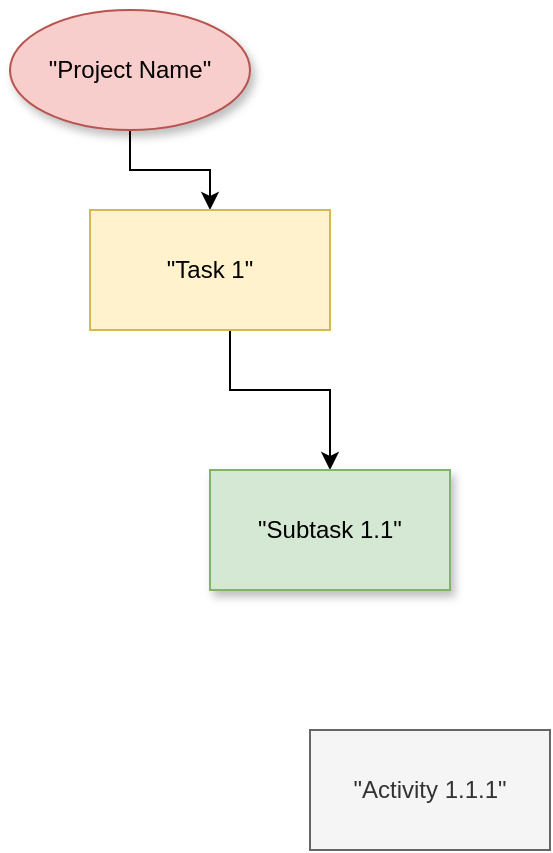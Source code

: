 <mxfile version="14.6.13" type="device" pages="5"><diagram id="3geHmlRmv1aPR4sEC61Y" name="project_overview"><mxGraphModel dx="1024" dy="592" grid="1" gridSize="10" guides="1" tooltips="1" connect="1" arrows="1" fold="1" page="1" pageScale="1" pageWidth="850" pageHeight="1100" math="0" shadow="0"><root><mxCell id="kAUe14m6xHrd5K7obqvC-0"/><mxCell id="kAUe14m6xHrd5K7obqvC-1" parent="kAUe14m6xHrd5K7obqvC-0"/><mxCell id="GC436_5yx9EiPLnPEAUK-1" style="edgeStyle=orthogonalEdgeStyle;rounded=0;orthogonalLoop=1;jettySize=auto;html=1;exitX=0.5;exitY=1;exitDx=0;exitDy=0;" edge="1" parent="kAUe14m6xHrd5K7obqvC-1" source="PNuphRb-bH3X0HqPgoSi-2" target="PNuphRb-bH3X0HqPgoSi-3"><mxGeometry relative="1" as="geometry"/></mxCell><mxCell id="PNuphRb-bH3X0HqPgoSi-2" value="&quot;Project Name&quot;" style="ellipse;whiteSpace=wrap;html=1;fillColor=#f8cecc;strokeColor=#b85450;shadow=1;" vertex="1" parent="kAUe14m6xHrd5K7obqvC-1"><mxGeometry x="360" y="60" width="120" height="60" as="geometry"/></mxCell><mxCell id="GC436_5yx9EiPLnPEAUK-2" style="edgeStyle=orthogonalEdgeStyle;rounded=0;orthogonalLoop=1;jettySize=auto;html=1;entryX=0.5;entryY=0;entryDx=0;entryDy=0;" edge="1" parent="kAUe14m6xHrd5K7obqvC-1" source="PNuphRb-bH3X0HqPgoSi-3" target="GC436_5yx9EiPLnPEAUK-0"><mxGeometry relative="1" as="geometry"><Array as="points"><mxPoint x="470" y="250"/><mxPoint x="520" y="250"/></Array></mxGeometry></mxCell><UserObject label="&quot;Task 1&quot;" id="PNuphRb-bH3X0HqPgoSi-3"><mxCell style="whiteSpace=wrap;html=1;fillColor=#fff2cc;strokeColor=#d6b656;" vertex="1" parent="kAUe14m6xHrd5K7obqvC-1"><mxGeometry x="400" y="160" width="120" height="60" as="geometry"/></mxCell></UserObject><mxCell id="PNuphRb-bH3X0HqPgoSi-4" value="&quot;Activity 1.1.1&quot;" style="whiteSpace=wrap;html=1;fillColor=#f5f5f5;strokeColor=#666666;fontColor=#333333;" vertex="1" parent="kAUe14m6xHrd5K7obqvC-1"><mxGeometry x="510" y="420" width="120" height="60" as="geometry"/></mxCell><UserObject label="&quot;Subtask 1.1&quot;" link="data:page/id,GMb26j_7fUpc6wQmyc0r" id="GC436_5yx9EiPLnPEAUK-0"><mxCell style="rounded=0;whiteSpace=wrap;html=1;shadow=1;fillColor=#d5e8d4;strokeColor=#82b366;" vertex="1" parent="kAUe14m6xHrd5K7obqvC-1"><mxGeometry x="460" y="290" width="120" height="60" as="geometry"/></mxCell></UserObject></root></mxGraphModel></diagram><diagram id="GMb26j_7fUpc6wQmyc0r" name="gg"><mxGraphModel dx="1024" dy="592" grid="1" gridSize="10" guides="1" tooltips="1" connect="1" arrows="1" fold="1" page="1" pageScale="1" pageWidth="850" pageHeight="1100" math="0" shadow="0"><root><mxCell id="0"/><mxCell id="1" parent="0"/><mxCell id="r-jyNzJNO29ECmgR-zEt-3" style="edgeStyle=orthogonalEdgeStyle;rounded=0;orthogonalLoop=1;jettySize=auto;html=1;exitX=0.5;exitY=1;exitDx=0;exitDy=0;entryX=0.5;entryY=0;entryDx=0;entryDy=0;" parent="1" source="r-jyNzJNO29ECmgR-zEt-1" target="r-jyNzJNO29ECmgR-zEt-2" edge="1"><mxGeometry relative="1" as="geometry"/></mxCell><mxCell id="r-jyNzJNO29ECmgR-zEt-1" value="Get updated api statics" style="rounded=1;whiteSpace=wrap;html=1;" parent="1" vertex="1"><mxGeometry x="360" y="120" width="120" height="60" as="geometry"/></mxCell><mxCell id="r-jyNzJNO29ECmgR-zEt-14" style="edgeStyle=orthogonalEdgeStyle;rounded=0;orthogonalLoop=1;jettySize=auto;html=1;" parent="1" source="r-jyNzJNO29ECmgR-zEt-2" target="r-jyNzJNO29ECmgR-zEt-4" edge="1"><mxGeometry relative="1" as="geometry"/></mxCell><mxCell id="r-jyNzJNO29ECmgR-zEt-2" value="Create request &lt;br&gt;from inputs and api statics" style="rounded=1;whiteSpace=wrap;html=1;" parent="1" vertex="1"><mxGeometry x="360" y="240" width="120" height="60" as="geometry"/></mxCell><mxCell id="r-jyNzJNO29ECmgR-zEt-4" value="Request data" style="rounded=1;whiteSpace=wrap;html=1;" parent="1" vertex="1"><mxGeometry x="360" y="360" width="120" height="60" as="geometry"/></mxCell><mxCell id="r-jyNzJNO29ECmgR-zEt-10" style="edgeStyle=orthogonalEdgeStyle;rounded=0;orthogonalLoop=1;jettySize=auto;html=1;entryX=0;entryY=0.167;entryDx=0;entryDy=0;entryPerimeter=0;" parent="1" source="r-jyNzJNO29ECmgR-zEt-5" target="r-jyNzJNO29ECmgR-zEt-2" edge="1"><mxGeometry relative="1" as="geometry"/></mxCell><mxCell id="r-jyNzJNO29ECmgR-zEt-5" value="dataset" style="text;html=1;strokeColor=none;fillColor=none;align=center;verticalAlign=middle;whiteSpace=wrap;rounded=0;" parent="1" vertex="1"><mxGeometry x="160" y="240" width="40" height="20" as="geometry"/></mxCell><mxCell id="r-jyNzJNO29ECmgR-zEt-11" style="edgeStyle=orthogonalEdgeStyle;rounded=0;orthogonalLoop=1;jettySize=auto;html=1;" parent="1" source="r-jyNzJNO29ECmgR-zEt-6" edge="1"><mxGeometry relative="1" as="geometry"><mxPoint x="361" y="270" as="targetPoint"/><Array as="points"><mxPoint x="361" y="270"/></Array></mxGeometry></mxCell><mxCell id="r-jyNzJNO29ECmgR-zEt-6" value="areas" style="text;html=1;strokeColor=none;fillColor=none;align=center;verticalAlign=middle;whiteSpace=wrap;rounded=0;" parent="1" vertex="1"><mxGeometry x="160" y="260" width="40" height="20" as="geometry"/></mxCell><mxCell id="r-jyNzJNO29ECmgR-zEt-12" style="edgeStyle=orthogonalEdgeStyle;rounded=0;orthogonalLoop=1;jettySize=auto;html=1;entryX=0;entryY=0.833;entryDx=0;entryDy=0;entryPerimeter=0;" parent="1" source="r-jyNzJNO29ECmgR-zEt-7" target="r-jyNzJNO29ECmgR-zEt-2" edge="1"><mxGeometry relative="1" as="geometry"/></mxCell><mxCell id="r-jyNzJNO29ECmgR-zEt-7" value="timeperiod" style="text;html=1;strokeColor=none;fillColor=none;align=center;verticalAlign=middle;whiteSpace=wrap;rounded=0;" parent="1" vertex="1"><mxGeometry x="140" y="280" width="60" height="20" as="geometry"/></mxCell><mxCell id="r-jyNzJNO29ECmgR-zEt-13" value="&lt;b&gt;&lt;font style=&quot;font-size: 20px&quot;&gt;Main&lt;br&gt;Process diagram&lt;/font&gt;&lt;/b&gt;" style="text;html=1;strokeColor=none;fillColor=none;align=center;verticalAlign=middle;whiteSpace=wrap;rounded=0;" parent="1" vertex="1"><mxGeometry x="280" y="40" width="280" height="40" as="geometry"/></mxCell></root></mxGraphModel></diagram><diagram id="ni4FQYPYPjBE14FATcqT" name="Page-3"><mxGraphModel dx="1024" dy="592" grid="1" gridSize="10" guides="1" tooltips="1" connect="1" arrows="1" fold="1" page="1" pageScale="1" pageWidth="850" pageHeight="1100" math="0" shadow="0"><root><mxCell id="mVjQ74zmoZiblPuF5BI9-0"/><mxCell id="mVjQ74zmoZiblPuF5BI9-1" parent="mVjQ74zmoZiblPuF5BI9-0"/><mxCell id="mVjQ74zmoZiblPuF5BI9-10" value="ProjectMain" style="swimlane;shadow=1;" vertex="1" parent="mVjQ74zmoZiblPuF5BI9-1"><mxGeometry x="190" y="70" width="530" height="520" as="geometry"><mxRectangle x="190" y="70" width="130" height="23" as="alternateBounds"/></mxGeometry></mxCell><mxCell id="mVjQ74zmoZiblPuF5BI9-21" style="edgeStyle=orthogonalEdgeStyle;rounded=0;orthogonalLoop=1;jettySize=auto;html=1;exitX=0.5;exitY=1;exitDx=0;exitDy=0;" edge="1" parent="mVjQ74zmoZiblPuF5BI9-10" source="mVjQ74zmoZiblPuF5BI9-12" target="mVjQ74zmoZiblPuF5BI9-14"><mxGeometry relative="1" as="geometry"/></mxCell><mxCell id="mVjQ74zmoZiblPuF5BI9-22" style="edgeStyle=orthogonalEdgeStyle;rounded=0;orthogonalLoop=1;jettySize=auto;html=1;exitX=0.5;exitY=1;exitDx=0;exitDy=0;" edge="1" parent="mVjQ74zmoZiblPuF5BI9-10" source="mVjQ74zmoZiblPuF5BI9-12" target="mVjQ74zmoZiblPuF5BI9-15"><mxGeometry relative="1" as="geometry"/></mxCell><mxCell id="mVjQ74zmoZiblPuF5BI9-23" style="edgeStyle=orthogonalEdgeStyle;rounded=0;orthogonalLoop=1;jettySize=auto;html=1;exitX=0.5;exitY=1;exitDx=0;exitDy=0;" edge="1" parent="mVjQ74zmoZiblPuF5BI9-10" source="mVjQ74zmoZiblPuF5BI9-12" target="mVjQ74zmoZiblPuF5BI9-16"><mxGeometry relative="1" as="geometry"/></mxCell><mxCell id="mVjQ74zmoZiblPuF5BI9-12" value="&quot;Project Name&quot;" style="ellipse;whiteSpace=wrap;html=1;shadow=1;fillColor=#f8cecc;strokeColor=#b85450;" vertex="1" parent="mVjQ74zmoZiblPuF5BI9-10"><mxGeometry x="205" y="50" width="120" height="80" as="geometry"/></mxCell><mxCell id="mVjQ74zmoZiblPuF5BI9-26" style="edgeStyle=orthogonalEdgeStyle;rounded=0;orthogonalLoop=1;jettySize=auto;html=1;exitX=0.5;exitY=1;exitDx=0;exitDy=0;entryX=0.5;entryY=0;entryDx=0;entryDy=0;" edge="1" parent="mVjQ74zmoZiblPuF5BI9-10" source="mVjQ74zmoZiblPuF5BI9-14" target="mVjQ74zmoZiblPuF5BI9-25"><mxGeometry relative="1" as="geometry"><Array as="points"><mxPoint x="110" y="240"/><mxPoint x="130" y="240"/></Array></mxGeometry></mxCell><mxCell id="mVjQ74zmoZiblPuF5BI9-14" value="&lt;b&gt;Scope&lt;/b&gt;" style="whiteSpace=wrap;html=1;shadow=1;fillColor=#fff2cc;strokeColor=#d6b656;" vertex="1" parent="mVjQ74zmoZiblPuF5BI9-10"><mxGeometry x="50" y="170" width="120" height="60" as="geometry"/></mxCell><UserObject label="&lt;b&gt;Process&lt;/b&gt;" link="data:page/id,-UvmZF1zVRCq8kY2PLHJ" id="mVjQ74zmoZiblPuF5BI9-15"><mxCell style="whiteSpace=wrap;html=1;shadow=1;fillColor=#fff2cc;strokeColor=#d6b656;" vertex="1" parent="mVjQ74zmoZiblPuF5BI9-10"><mxGeometry x="205" y="170" width="120" height="60" as="geometry"/></mxCell></UserObject><mxCell id="mVjQ74zmoZiblPuF5BI9-16" value="&lt;b&gt;Process&lt;/b&gt;" style="whiteSpace=wrap;html=1;shadow=1;fillColor=#fff2cc;strokeColor=#d6b656;" vertex="1" parent="mVjQ74zmoZiblPuF5BI9-10"><mxGeometry x="360" y="170" width="120" height="60" as="geometry"/></mxCell><mxCell id="mVjQ74zmoZiblPuF5BI9-24" value="Timeframes" style="whiteSpace=wrap;html=1;shadow=1;fillColor=#f5f5f5;strokeColor=#666666;fontColor=#333333;" vertex="1" parent="mVjQ74zmoZiblPuF5BI9-10"><mxGeometry x="90" y="300" width="80" height="30" as="geometry"/></mxCell><mxCell id="mVjQ74zmoZiblPuF5BI9-27" style="edgeStyle=orthogonalEdgeStyle;rounded=0;orthogonalLoop=1;jettySize=auto;html=1;exitX=0.5;exitY=1;exitDx=0;exitDy=0;entryX=0.5;entryY=0;entryDx=0;entryDy=0;" edge="1" parent="mVjQ74zmoZiblPuF5BI9-10" source="mVjQ74zmoZiblPuF5BI9-25" target="mVjQ74zmoZiblPuF5BI9-24"><mxGeometry relative="1" as="geometry"/></mxCell><mxCell id="mVjQ74zmoZiblPuF5BI9-25" value="Objectives" style="whiteSpace=wrap;html=1;shadow=1;fillColor=#f5f5f5;strokeColor=#666666;fontColor=#333333;" vertex="1" parent="mVjQ74zmoZiblPuF5BI9-10"><mxGeometry x="90" y="250" width="80" height="30" as="geometry"/></mxCell><mxCell id="mVjQ74zmoZiblPuF5BI9-28" style="edgeStyle=orthogonalEdgeStyle;rounded=0;orthogonalLoop=1;jettySize=auto;html=1;exitX=0.5;exitY=1;exitDx=0;exitDy=0;entryX=0.5;entryY=0;entryDx=0;entryDy=0;" edge="1" parent="mVjQ74zmoZiblPuF5BI9-10" target="mVjQ74zmoZiblPuF5BI9-31"><mxGeometry relative="1" as="geometry"><mxPoint x="265" y="230" as="sourcePoint"/><Array as="points"><mxPoint x="265" y="240"/><mxPoint x="285" y="240"/></Array></mxGeometry></mxCell><mxCell id="mVjQ74zmoZiblPuF5BI9-29" value="Timeframes" style="whiteSpace=wrap;html=1;shadow=1;fillColor=#f5f5f5;strokeColor=#666666;fontColor=#333333;" vertex="1" parent="mVjQ74zmoZiblPuF5BI9-10"><mxGeometry x="245" y="300" width="80" height="30" as="geometry"/></mxCell><mxCell id="mVjQ74zmoZiblPuF5BI9-30" style="edgeStyle=orthogonalEdgeStyle;rounded=0;orthogonalLoop=1;jettySize=auto;html=1;exitX=0.5;exitY=1;exitDx=0;exitDy=0;entryX=0.5;entryY=0;entryDx=0;entryDy=0;" edge="1" parent="mVjQ74zmoZiblPuF5BI9-10" source="mVjQ74zmoZiblPuF5BI9-31" target="mVjQ74zmoZiblPuF5BI9-29"><mxGeometry relative="1" as="geometry"/></mxCell><mxCell id="mVjQ74zmoZiblPuF5BI9-31" value="Objectives" style="whiteSpace=wrap;html=1;shadow=1;fillColor=#f5f5f5;strokeColor=#666666;fontColor=#333333;" vertex="1" parent="mVjQ74zmoZiblPuF5BI9-10"><mxGeometry x="245" y="250" width="80" height="30" as="geometry"/></mxCell></root></mxGraphModel></diagram><diagram id="-UvmZF1zVRCq8kY2PLHJ" name="process"><mxGraphModel dx="2560" dy="1480" grid="1" gridSize="10" guides="1" tooltips="1" connect="1" arrows="1" fold="1" page="1" pageScale="1" pageWidth="850" pageHeight="1100" math="0" shadow="0"><root><mxCell id="PYFcoCn7AMZcuaxODCYF-0"/><mxCell id="PYFcoCn7AMZcuaxODCYF-1" parent="PYFcoCn7AMZcuaxODCYF-0"/><mxCell id="PYFcoCn7AMZcuaxODCYF-2" value="MAIN PROJECT" style="whiteSpace=wrap;rounded=1;shadow=1;fillColor=#10739E;strokeColor=none;fontColor=#FFFFFF;fontStyle=1;fontSize=24" vertex="1" parent="PYFcoCn7AMZcuaxODCYF-1"><mxGeometry x="1050" y="160" width="340" height="60" as="geometry"/></mxCell><mxCell id="PYFcoCn7AMZcuaxODCYF-3" value="SUB-PROJECT 1" style="whiteSpace=wrap;rounded=1;fillColor=#F2931E;strokeColor=none;shadow=1;fontColor=#FFFFFF;fontStyle=1;fontSize=14" vertex="1" parent="PYFcoCn7AMZcuaxODCYF-1"><mxGeometry x="210" y="280.0" width="140" height="60" as="geometry"/></mxCell><mxCell id="PYFcoCn7AMZcuaxODCYF-4" value="SUB-PROJECT 2" style="whiteSpace=wrap;rounded=1;fillColor=#F2931E;strokeColor=none;shadow=1;fontColor=#FFFFFF;fontStyle=1;fontSize=14" vertex="1" parent="PYFcoCn7AMZcuaxODCYF-1"><mxGeometry x="580" y="280.0" width="140" height="60" as="geometry"/></mxCell><mxCell id="PYFcoCn7AMZcuaxODCYF-5" value="SUB-PROJECT 6" style="whiteSpace=wrap;rounded=1;fillColor=#F2931E;strokeColor=none;shadow=1;fontColor=#FFFFFF;fontStyle=1;fontSize=14" vertex="1" parent="PYFcoCn7AMZcuaxODCYF-1"><mxGeometry x="2060" y="280.0" width="140" height="60" as="geometry"/></mxCell><mxCell id="PYFcoCn7AMZcuaxODCYF-6" value="SUB-PROJECT 3" style="whiteSpace=wrap;rounded=1;fillColor=#F2931E;strokeColor=none;shadow=1;fontColor=#FFFFFF;fontStyle=1;fontSize=14" vertex="1" parent="PYFcoCn7AMZcuaxODCYF-1"><mxGeometry x="950" y="280.0" width="140" height="60" as="geometry"/></mxCell><mxCell id="PYFcoCn7AMZcuaxODCYF-7" value="SUB-PROJECT 4" style="whiteSpace=wrap;rounded=1;fillColor=#F2931E;strokeColor=none;shadow=1;fontColor=#FFFFFF;fontStyle=1;fontSize=14" vertex="1" parent="PYFcoCn7AMZcuaxODCYF-1"><mxGeometry x="1320" y="280.0" width="140" height="60" as="geometry"/></mxCell><mxCell id="PYFcoCn7AMZcuaxODCYF-8" value="SUB-PROJECT 5" style="whiteSpace=wrap;rounded=1;fillColor=#F2931E;strokeColor=none;shadow=1;fontColor=#FFFFFF;fontStyle=1;fontSize=14" vertex="1" parent="PYFcoCn7AMZcuaxODCYF-1"><mxGeometry x="1690" y="280.0" width="140" height="60" as="geometry"/></mxCell><mxCell id="PYFcoCn7AMZcuaxODCYF-9" value="SUB-TASK 1" style="whiteSpace=wrap;rounded=1;fillColor=#12AAB5;strokeColor=none;shadow=1;fontColor=#FFFFFF;" vertex="1" parent="PYFcoCn7AMZcuaxODCYF-1"><mxGeometry x="120" y="410.0" width="120" height="60" as="geometry"/></mxCell><mxCell id="PYFcoCn7AMZcuaxODCYF-10" value="SUB-TASK 2" style="whiteSpace=wrap;rounded=1;fillColor=#12AAB5;strokeColor=none;shadow=1;fontColor=#FFFFFF;" vertex="1" parent="PYFcoCn7AMZcuaxODCYF-1"><mxGeometry x="320" y="410.0" width="120" height="60" as="geometry"/></mxCell><mxCell id="PYFcoCn7AMZcuaxODCYF-11" value="WORK&#10;PACKAGE 1" style="whiteSpace=wrap;rounded=1;fillColor=#999999;strokeColor=none;shadow=1;fontColor=#FFFFFF;fontStyle=0" vertex="1" parent="PYFcoCn7AMZcuaxODCYF-1"><mxGeometry x="120.0" y="510.0" width="120" height="60" as="geometry"/></mxCell><mxCell id="PYFcoCn7AMZcuaxODCYF-12" value="WORK&#10;PACKAGE 2" style="whiteSpace=wrap;rounded=1;fillColor=#999999;strokeColor=none;shadow=1;fontColor=#FFFFFF;fontStyle=0" vertex="1" parent="PYFcoCn7AMZcuaxODCYF-1"><mxGeometry x="120.0" y="590.0" width="120" height="60" as="geometry"/></mxCell><mxCell id="PYFcoCn7AMZcuaxODCYF-13" value="WORK&#10;PACKAGE 3" style="whiteSpace=wrap;rounded=1;fillColor=#999999;strokeColor=none;shadow=1;fontColor=#FFFFFF;fontStyle=0" vertex="1" parent="PYFcoCn7AMZcuaxODCYF-1"><mxGeometry x="120.0" y="670.0" width="120" height="60" as="geometry"/></mxCell><mxCell id="PYFcoCn7AMZcuaxODCYF-14" value="WORK&#10;PACKAGE 4" style="whiteSpace=wrap;rounded=1;fillColor=#999999;strokeColor=none;shadow=1;fontColor=#FFFFFF;fontStyle=0" vertex="1" parent="PYFcoCn7AMZcuaxODCYF-1"><mxGeometry x="120.0" y="750.0" width="120" height="60" as="geometry"/></mxCell><mxCell id="PYFcoCn7AMZcuaxODCYF-15" value="WORK&#10;PACKAGE 5" style="whiteSpace=wrap;rounded=1;fillColor=#999999;strokeColor=none;shadow=1;fontColor=#FFFFFF;fontStyle=0" vertex="1" parent="PYFcoCn7AMZcuaxODCYF-1"><mxGeometry x="120.0" y="830.0" width="120" height="60" as="geometry"/></mxCell><mxCell id="PYFcoCn7AMZcuaxODCYF-16" value="WORK&#10;PACKAGE 1" style="whiteSpace=wrap;rounded=1;fillColor=#999999;strokeColor=none;shadow=1;fontColor=#FFFFFF;fontStyle=0" vertex="1" parent="PYFcoCn7AMZcuaxODCYF-1"><mxGeometry x="320.0" y="510.0" width="120" height="60" as="geometry"/></mxCell><mxCell id="PYFcoCn7AMZcuaxODCYF-17" value="WORK&#10;PACKAGE 2" style="whiteSpace=wrap;rounded=1;fillColor=#999999;strokeColor=none;shadow=1;fontColor=#FFFFFF;fontStyle=0" vertex="1" parent="PYFcoCn7AMZcuaxODCYF-1"><mxGeometry x="320.0" y="590.0" width="120" height="60" as="geometry"/></mxCell><mxCell id="PYFcoCn7AMZcuaxODCYF-18" value="WORK&#10;PACKAGE 3" style="whiteSpace=wrap;rounded=1;fillColor=#999999;strokeColor=none;shadow=1;fontColor=#FFFFFF;fontStyle=0" vertex="1" parent="PYFcoCn7AMZcuaxODCYF-1"><mxGeometry x="320.0" y="670.0" width="120" height="60" as="geometry"/></mxCell><mxCell id="PYFcoCn7AMZcuaxODCYF-19" value="WORK&#10;PACKAGE 4" style="whiteSpace=wrap;rounded=1;fillColor=#999999;strokeColor=none;shadow=1;fontColor=#FFFFFF;fontStyle=0" vertex="1" parent="PYFcoCn7AMZcuaxODCYF-1"><mxGeometry x="320.0" y="750.0" width="120" height="60" as="geometry"/></mxCell><mxCell id="PYFcoCn7AMZcuaxODCYF-20" value="WORK&#10;PACKAGE 5" style="whiteSpace=wrap;rounded=1;fillColor=#999999;strokeColor=none;shadow=1;fontColor=#FFFFFF;fontStyle=0" vertex="1" parent="PYFcoCn7AMZcuaxODCYF-1"><mxGeometry x="320" y="830.0" width="120" height="60" as="geometry"/></mxCell><mxCell id="PYFcoCn7AMZcuaxODCYF-21" value="SUB-TASK 1" style="whiteSpace=wrap;rounded=1;fillColor=#12AAB5;strokeColor=none;shadow=1;fontColor=#FFFFFF;" vertex="1" parent="PYFcoCn7AMZcuaxODCYF-1"><mxGeometry x="490.0" y="410.0" width="120" height="60" as="geometry"/></mxCell><mxCell id="PYFcoCn7AMZcuaxODCYF-22" value="SUB-TASK 2" style="whiteSpace=wrap;rounded=1;fillColor=#12AAB5;strokeColor=none;shadow=1;fontColor=#FFFFFF;" vertex="1" parent="PYFcoCn7AMZcuaxODCYF-1"><mxGeometry x="690.0" y="410.0" width="120" height="60" as="geometry"/></mxCell><mxCell id="PYFcoCn7AMZcuaxODCYF-23" value="WORK&#10;PACKAGE 1" style="whiteSpace=wrap;rounded=1;fillColor=#999999;strokeColor=none;shadow=1;fontColor=#FFFFFF;fontStyle=0" vertex="1" parent="PYFcoCn7AMZcuaxODCYF-1"><mxGeometry x="490.0" y="510.0" width="120" height="60" as="geometry"/></mxCell><mxCell id="PYFcoCn7AMZcuaxODCYF-24" value="WORK&#10;PACKAGE 2" style="whiteSpace=wrap;rounded=1;fillColor=#999999;strokeColor=none;shadow=1;fontColor=#FFFFFF;fontStyle=0" vertex="1" parent="PYFcoCn7AMZcuaxODCYF-1"><mxGeometry x="490.0" y="590.0" width="120" height="60" as="geometry"/></mxCell><mxCell id="PYFcoCn7AMZcuaxODCYF-25" value="WORK&#10;PACKAGE 3" style="whiteSpace=wrap;rounded=1;fillColor=#999999;strokeColor=none;shadow=1;fontColor=#FFFFFF;fontStyle=0" vertex="1" parent="PYFcoCn7AMZcuaxODCYF-1"><mxGeometry x="490.0" y="670.0" width="120" height="60" as="geometry"/></mxCell><mxCell id="PYFcoCn7AMZcuaxODCYF-26" value="WORK&#10;PACKAGE 4" style="whiteSpace=wrap;rounded=1;fillColor=#999999;strokeColor=none;shadow=1;fontColor=#FFFFFF;fontStyle=0" vertex="1" parent="PYFcoCn7AMZcuaxODCYF-1"><mxGeometry x="490" y="750.0" width="120" height="60" as="geometry"/></mxCell><mxCell id="PYFcoCn7AMZcuaxODCYF-27" value="WORK&#10;PACKAGE 5" style="whiteSpace=wrap;rounded=1;fillColor=#999999;strokeColor=none;shadow=1;fontColor=#FFFFFF;fontStyle=0" vertex="1" parent="PYFcoCn7AMZcuaxODCYF-1"><mxGeometry x="490.0" y="830.0" width="120" height="60" as="geometry"/></mxCell><mxCell id="PYFcoCn7AMZcuaxODCYF-28" value="WORK&#10;PACKAGE 1" style="whiteSpace=wrap;rounded=1;fillColor=#999999;strokeColor=none;shadow=1;fontColor=#FFFFFF;fontStyle=0" vertex="1" parent="PYFcoCn7AMZcuaxODCYF-1"><mxGeometry x="690.0" y="510.0" width="120" height="60" as="geometry"/></mxCell><mxCell id="PYFcoCn7AMZcuaxODCYF-29" value="WORK&#10;PACKAGE 2" style="whiteSpace=wrap;rounded=1;fillColor=#999999;strokeColor=none;shadow=1;fontColor=#FFFFFF;fontStyle=0" vertex="1" parent="PYFcoCn7AMZcuaxODCYF-1"><mxGeometry x="690.0" y="590.0" width="120" height="60" as="geometry"/></mxCell><mxCell id="PYFcoCn7AMZcuaxODCYF-30" value="WORK&#10;PACKAGE 3" style="whiteSpace=wrap;rounded=1;fillColor=#999999;strokeColor=none;shadow=1;fontColor=#FFFFFF;fontStyle=0" vertex="1" parent="PYFcoCn7AMZcuaxODCYF-1"><mxGeometry x="690.0" y="670.0" width="120" height="60" as="geometry"/></mxCell><mxCell id="PYFcoCn7AMZcuaxODCYF-31" value="WORK&#10;PACKAGE 4" style="whiteSpace=wrap;rounded=1;fillColor=#999999;strokeColor=none;shadow=1;fontColor=#FFFFFF;fontStyle=0" vertex="1" parent="PYFcoCn7AMZcuaxODCYF-1"><mxGeometry x="690.0" y="750.0" width="120" height="60" as="geometry"/></mxCell><mxCell id="PYFcoCn7AMZcuaxODCYF-32" value="WORK&#10;PACKAGE 5" style="whiteSpace=wrap;rounded=1;fillColor=#999999;strokeColor=none;shadow=1;fontColor=#FFFFFF;fontStyle=0" vertex="1" parent="PYFcoCn7AMZcuaxODCYF-1"><mxGeometry x="690.0" y="830.0" width="120" height="60" as="geometry"/></mxCell><mxCell id="PYFcoCn7AMZcuaxODCYF-33" value="" style="edgeStyle=elbowEdgeStyle;elbow=vertical;rounded=0;fontColor=#000000;endArrow=none;endFill=0;strokeWidth=8;strokeColor=#23445D;" edge="1" parent="PYFcoCn7AMZcuaxODCYF-1" source="PYFcoCn7AMZcuaxODCYF-3" target="PYFcoCn7AMZcuaxODCYF-9"><mxGeometry width="100" height="100" relative="1" as="geometry"><mxPoint x="70" y="400" as="sourcePoint"/><mxPoint x="170" y="300" as="targetPoint"/></mxGeometry></mxCell><mxCell id="PYFcoCn7AMZcuaxODCYF-34" value="" style="edgeStyle=elbowEdgeStyle;elbow=vertical;rounded=0;fontColor=#000000;endArrow=none;endFill=0;strokeWidth=8;strokeColor=#23445D;" edge="1" parent="PYFcoCn7AMZcuaxODCYF-1" source="PYFcoCn7AMZcuaxODCYF-3" target="PYFcoCn7AMZcuaxODCYF-10"><mxGeometry width="100" height="100" relative="1" as="geometry"><mxPoint x="410" y="400" as="sourcePoint"/><mxPoint x="510" y="300" as="targetPoint"/></mxGeometry></mxCell><mxCell id="PYFcoCn7AMZcuaxODCYF-35" value="" style="edgeStyle=elbowEdgeStyle;elbow=horizontal;rounded=0;fontColor=#000000;endArrow=none;endFill=0;strokeWidth=8;strokeColor=#23445D;" edge="1" parent="PYFcoCn7AMZcuaxODCYF-1" source="PYFcoCn7AMZcuaxODCYF-9" target="PYFcoCn7AMZcuaxODCYF-11"><mxGeometry width="100" height="100" relative="1" as="geometry"><mxPoint x="60" y="590" as="sourcePoint"/><mxPoint x="160" y="490" as="targetPoint"/><Array as="points"><mxPoint x="100" y="490"/></Array></mxGeometry></mxCell><mxCell id="PYFcoCn7AMZcuaxODCYF-36" value="" style="edgeStyle=elbowEdgeStyle;elbow=horizontal;rounded=0;fontColor=#000000;endArrow=none;endFill=0;strokeWidth=8;strokeColor=#23445D;" edge="1" parent="PYFcoCn7AMZcuaxODCYF-1" source="PYFcoCn7AMZcuaxODCYF-9" target="PYFcoCn7AMZcuaxODCYF-12"><mxGeometry width="100" height="100" relative="1" as="geometry"><mxPoint x="130" y="450" as="sourcePoint"/><mxPoint x="130" y="550" as="targetPoint"/><Array as="points"><mxPoint x="100" y="510"/></Array></mxGeometry></mxCell><mxCell id="PYFcoCn7AMZcuaxODCYF-37" value="" style="edgeStyle=elbowEdgeStyle;elbow=horizontal;rounded=0;fontColor=#000000;endArrow=none;endFill=0;strokeWidth=8;strokeColor=#23445D;" edge="1" parent="PYFcoCn7AMZcuaxODCYF-1" source="PYFcoCn7AMZcuaxODCYF-9" target="PYFcoCn7AMZcuaxODCYF-15"><mxGeometry width="100" height="100" relative="1" as="geometry"><mxPoint x="130" y="450" as="sourcePoint"/><mxPoint x="130" y="550" as="targetPoint"/><Array as="points"><mxPoint x="100" y="650"/></Array></mxGeometry></mxCell><mxCell id="PYFcoCn7AMZcuaxODCYF-38" value="" style="edgeStyle=elbowEdgeStyle;elbow=horizontal;rounded=0;fontColor=#000000;endArrow=none;endFill=0;strokeWidth=8;strokeColor=#23445D;" edge="1" parent="PYFcoCn7AMZcuaxODCYF-1" source="PYFcoCn7AMZcuaxODCYF-9" target="PYFcoCn7AMZcuaxODCYF-14"><mxGeometry width="100" height="100" relative="1" as="geometry"><mxPoint x="150" y="470" as="sourcePoint"/><mxPoint x="150" y="570" as="targetPoint"/><Array as="points"><mxPoint x="100" y="520"/></Array></mxGeometry></mxCell><mxCell id="PYFcoCn7AMZcuaxODCYF-39" value="" style="edgeStyle=elbowEdgeStyle;elbow=horizontal;rounded=0;fontColor=#000000;endArrow=none;endFill=0;strokeWidth=8;strokeColor=#23445D;" edge="1" parent="PYFcoCn7AMZcuaxODCYF-1" source="PYFcoCn7AMZcuaxODCYF-9" target="PYFcoCn7AMZcuaxODCYF-13"><mxGeometry width="100" height="100" relative="1" as="geometry"><mxPoint x="160" y="480" as="sourcePoint"/><mxPoint x="160" y="580" as="targetPoint"/><Array as="points"><mxPoint x="100" y="540"/></Array></mxGeometry></mxCell><mxCell id="PYFcoCn7AMZcuaxODCYF-40" value="" style="edgeStyle=elbowEdgeStyle;elbow=horizontal;rounded=0;fontColor=#000000;endArrow=none;endFill=0;strokeWidth=8;strokeColor=#23445D;" edge="1" parent="PYFcoCn7AMZcuaxODCYF-1" target="PYFcoCn7AMZcuaxODCYF-16"><mxGeometry width="100" height="100" relative="1" as="geometry"><mxPoint x="310" y="440.0" as="sourcePoint"/><mxPoint x="310" y="540.0" as="targetPoint"/><Array as="points"><mxPoint x="300" y="490"/></Array></mxGeometry></mxCell><mxCell id="PYFcoCn7AMZcuaxODCYF-41" value="" style="edgeStyle=elbowEdgeStyle;elbow=horizontal;rounded=0;fontColor=#000000;endArrow=none;endFill=0;strokeWidth=8;strokeColor=#23445D;" edge="1" parent="PYFcoCn7AMZcuaxODCYF-1" source="PYFcoCn7AMZcuaxODCYF-10" target="PYFcoCn7AMZcuaxODCYF-17"><mxGeometry width="100" height="100" relative="1" as="geometry"><mxPoint x="310" y="440.0" as="sourcePoint"/><mxPoint x="310" y="620.0" as="targetPoint"/><Array as="points"><mxPoint x="300" y="530"/></Array></mxGeometry></mxCell><mxCell id="PYFcoCn7AMZcuaxODCYF-42" value="" style="edgeStyle=elbowEdgeStyle;elbow=horizontal;rounded=0;fontColor=#000000;endArrow=none;endFill=0;strokeWidth=8;strokeColor=#23445D;" edge="1" parent="PYFcoCn7AMZcuaxODCYF-1" source="PYFcoCn7AMZcuaxODCYF-10" target="PYFcoCn7AMZcuaxODCYF-20"><mxGeometry width="100" height="100" relative="1" as="geometry"><mxPoint x="310" y="440.0" as="sourcePoint"/><mxPoint x="310.0" y="860.0" as="targetPoint"/><Array as="points"><mxPoint x="300" y="650"/></Array></mxGeometry></mxCell><mxCell id="PYFcoCn7AMZcuaxODCYF-43" value="" style="edgeStyle=elbowEdgeStyle;elbow=horizontal;rounded=0;fontColor=#000000;endArrow=none;endFill=0;strokeWidth=8;strokeColor=#23445D;" edge="1" parent="PYFcoCn7AMZcuaxODCYF-1" source="PYFcoCn7AMZcuaxODCYF-10" target="PYFcoCn7AMZcuaxODCYF-19"><mxGeometry width="100" height="100" relative="1" as="geometry"><mxPoint x="310" y="440.0" as="sourcePoint"/><mxPoint x="310.0" y="780.0" as="targetPoint"/><Array as="points"><mxPoint x="300" y="610"/></Array></mxGeometry></mxCell><mxCell id="PYFcoCn7AMZcuaxODCYF-44" value="" style="edgeStyle=elbowEdgeStyle;elbow=horizontal;rounded=0;fontColor=#000000;endArrow=none;endFill=0;strokeWidth=8;strokeColor=#23445D;" edge="1" parent="PYFcoCn7AMZcuaxODCYF-1" source="PYFcoCn7AMZcuaxODCYF-10" target="PYFcoCn7AMZcuaxODCYF-18"><mxGeometry width="100" height="100" relative="1" as="geometry"><mxPoint x="310" y="440.0" as="sourcePoint"/><mxPoint x="310" y="700.0" as="targetPoint"/><Array as="points"><mxPoint x="300" y="570"/></Array></mxGeometry></mxCell><mxCell id="PYFcoCn7AMZcuaxODCYF-45" value="" style="edgeStyle=elbowEdgeStyle;elbow=vertical;rounded=0;fontColor=#000000;endArrow=none;endFill=0;strokeWidth=8;strokeColor=#23445D;" edge="1" parent="PYFcoCn7AMZcuaxODCYF-1" source="PYFcoCn7AMZcuaxODCYF-4" target="PYFcoCn7AMZcuaxODCYF-21"><mxGeometry width="100" height="100" relative="1" as="geometry"><mxPoint x="290" y="350.0" as="sourcePoint"/><mxPoint x="190" y="420" as="targetPoint"/></mxGeometry></mxCell><mxCell id="PYFcoCn7AMZcuaxODCYF-46" value="" style="edgeStyle=elbowEdgeStyle;elbow=vertical;rounded=0;fontColor=#000000;endArrow=none;endFill=0;strokeWidth=8;strokeColor=#23445D;" edge="1" parent="PYFcoCn7AMZcuaxODCYF-1" source="PYFcoCn7AMZcuaxODCYF-4" target="PYFcoCn7AMZcuaxODCYF-22"><mxGeometry width="100" height="100" relative="1" as="geometry"><mxPoint x="290" y="350.0" as="sourcePoint"/><mxPoint x="390" y="420" as="targetPoint"/></mxGeometry></mxCell><mxCell id="PYFcoCn7AMZcuaxODCYF-47" value="" style="edgeStyle=elbowEdgeStyle;elbow=horizontal;rounded=0;fontColor=#000000;endArrow=none;endFill=0;strokeWidth=8;strokeColor=#23445D;" edge="1" parent="PYFcoCn7AMZcuaxODCYF-1" source="PYFcoCn7AMZcuaxODCYF-21" target="PYFcoCn7AMZcuaxODCYF-23"><mxGeometry width="100" height="100" relative="1" as="geometry"><mxPoint x="470" y="440.0" as="sourcePoint"/><mxPoint x="480.0" y="540" as="targetPoint"/><Array as="points"><mxPoint x="470" y="490"/></Array></mxGeometry></mxCell><mxCell id="PYFcoCn7AMZcuaxODCYF-48" value="" style="edgeStyle=elbowEdgeStyle;elbow=horizontal;rounded=0;fontColor=#000000;endArrow=none;endFill=0;strokeWidth=8;strokeColor=#23445D;" edge="1" parent="PYFcoCn7AMZcuaxODCYF-1" source="PYFcoCn7AMZcuaxODCYF-21" target="PYFcoCn7AMZcuaxODCYF-24"><mxGeometry width="100" height="100" relative="1" as="geometry"><mxPoint x="480" y="440" as="sourcePoint"/><mxPoint x="480.0" y="620" as="targetPoint"/><Array as="points"><mxPoint x="470" y="530"/></Array></mxGeometry></mxCell><mxCell id="PYFcoCn7AMZcuaxODCYF-49" value="" style="edgeStyle=elbowEdgeStyle;elbow=horizontal;rounded=0;fontColor=#000000;endArrow=none;endFill=0;strokeWidth=8;strokeColor=#23445D;" edge="1" parent="PYFcoCn7AMZcuaxODCYF-1" source="PYFcoCn7AMZcuaxODCYF-21" target="PYFcoCn7AMZcuaxODCYF-27"><mxGeometry width="100" height="100" relative="1" as="geometry"><mxPoint x="480" y="440" as="sourcePoint"/><mxPoint x="480" y="860" as="targetPoint"/><Array as="points"><mxPoint x="470" y="660"/></Array></mxGeometry></mxCell><mxCell id="PYFcoCn7AMZcuaxODCYF-50" value="" style="edgeStyle=elbowEdgeStyle;elbow=horizontal;rounded=0;fontColor=#000000;endArrow=none;endFill=0;strokeWidth=8;strokeColor=#23445D;" edge="1" parent="PYFcoCn7AMZcuaxODCYF-1" source="PYFcoCn7AMZcuaxODCYF-21" target="PYFcoCn7AMZcuaxODCYF-26"><mxGeometry width="100" height="100" relative="1" as="geometry"><mxPoint x="480" y="440" as="sourcePoint"/><mxPoint x="480" y="780" as="targetPoint"/><Array as="points"><mxPoint x="470" y="610"/></Array></mxGeometry></mxCell><mxCell id="PYFcoCn7AMZcuaxODCYF-51" value="" style="edgeStyle=elbowEdgeStyle;elbow=horizontal;rounded=0;fontColor=#000000;endArrow=none;endFill=0;strokeWidth=8;strokeColor=#23445D;" edge="1" parent="PYFcoCn7AMZcuaxODCYF-1" source="PYFcoCn7AMZcuaxODCYF-21" target="PYFcoCn7AMZcuaxODCYF-25"><mxGeometry width="100" height="100" relative="1" as="geometry"><mxPoint x="480" y="440" as="sourcePoint"/><mxPoint x="480.0" y="700" as="targetPoint"/><Array as="points"><mxPoint x="470" y="580"/></Array></mxGeometry></mxCell><mxCell id="PYFcoCn7AMZcuaxODCYF-52" value="" style="edgeStyle=elbowEdgeStyle;elbow=horizontal;rounded=0;fontColor=#000000;endArrow=none;endFill=0;strokeWidth=8;strokeColor=#23445D;" edge="1" parent="PYFcoCn7AMZcuaxODCYF-1" source="PYFcoCn7AMZcuaxODCYF-22" target="PYFcoCn7AMZcuaxODCYF-28"><mxGeometry width="100" height="100" relative="1" as="geometry"><mxPoint x="660" y="440.0" as="sourcePoint"/><mxPoint x="670.0" y="540" as="targetPoint"/><Array as="points"><mxPoint x="670" y="490"/></Array></mxGeometry></mxCell><mxCell id="PYFcoCn7AMZcuaxODCYF-53" value="" style="edgeStyle=elbowEdgeStyle;elbow=horizontal;rounded=0;fontColor=#000000;endArrow=none;endFill=0;strokeWidth=8;strokeColor=#23445D;" edge="1" parent="PYFcoCn7AMZcuaxODCYF-1" source="PYFcoCn7AMZcuaxODCYF-22" target="PYFcoCn7AMZcuaxODCYF-29"><mxGeometry width="100" height="100" relative="1" as="geometry"><mxPoint x="670" y="440" as="sourcePoint"/><mxPoint x="670.0" y="620" as="targetPoint"/><Array as="points"><mxPoint x="670" y="530"/></Array></mxGeometry></mxCell><mxCell id="PYFcoCn7AMZcuaxODCYF-54" value="" style="edgeStyle=elbowEdgeStyle;elbow=horizontal;rounded=0;fontColor=#000000;endArrow=none;endFill=0;strokeWidth=8;strokeColor=#23445D;" edge="1" parent="PYFcoCn7AMZcuaxODCYF-1" source="PYFcoCn7AMZcuaxODCYF-22" target="PYFcoCn7AMZcuaxODCYF-32"><mxGeometry width="100" height="100" relative="1" as="geometry"><mxPoint x="670" y="440" as="sourcePoint"/><mxPoint x="670" y="860" as="targetPoint"/><Array as="points"><mxPoint x="670" y="650"/></Array></mxGeometry></mxCell><mxCell id="PYFcoCn7AMZcuaxODCYF-55" value="" style="edgeStyle=elbowEdgeStyle;elbow=horizontal;rounded=0;fontColor=#000000;endArrow=none;endFill=0;strokeWidth=8;strokeColor=#23445D;" edge="1" parent="PYFcoCn7AMZcuaxODCYF-1" source="PYFcoCn7AMZcuaxODCYF-22" target="PYFcoCn7AMZcuaxODCYF-31"><mxGeometry width="100" height="100" relative="1" as="geometry"><mxPoint x="670" y="440" as="sourcePoint"/><mxPoint x="670" y="780" as="targetPoint"/><Array as="points"><mxPoint x="670" y="610"/></Array></mxGeometry></mxCell><mxCell id="PYFcoCn7AMZcuaxODCYF-56" value="" style="edgeStyle=elbowEdgeStyle;elbow=horizontal;rounded=0;fontColor=#000000;endArrow=none;endFill=0;strokeWidth=8;strokeColor=#23445D;" edge="1" parent="PYFcoCn7AMZcuaxODCYF-1" source="PYFcoCn7AMZcuaxODCYF-22" target="PYFcoCn7AMZcuaxODCYF-30"><mxGeometry width="100" height="100" relative="1" as="geometry"><mxPoint x="670" y="440" as="sourcePoint"/><mxPoint x="670.0" y="700" as="targetPoint"/><Array as="points"><mxPoint x="670" y="580"/></Array></mxGeometry></mxCell><mxCell id="PYFcoCn7AMZcuaxODCYF-57" value="SUB-TASK 1" style="whiteSpace=wrap;rounded=1;fillColor=#12AAB5;strokeColor=none;shadow=1;fontColor=#FFFFFF;" vertex="1" parent="PYFcoCn7AMZcuaxODCYF-1"><mxGeometry x="860.0" y="410.0" width="120" height="60" as="geometry"/></mxCell><mxCell id="PYFcoCn7AMZcuaxODCYF-58" value="SUB-TASK 2" style="whiteSpace=wrap;rounded=1;fillColor=#12AAB5;strokeColor=none;shadow=1;fontColor=#FFFFFF;" vertex="1" parent="PYFcoCn7AMZcuaxODCYF-1"><mxGeometry x="1060.0" y="410.0" width="120" height="60" as="geometry"/></mxCell><mxCell id="PYFcoCn7AMZcuaxODCYF-59" value="WORK&#10;PACKAGE 1" style="whiteSpace=wrap;rounded=1;fillColor=#999999;strokeColor=none;shadow=1;fontColor=#FFFFFF;fontStyle=0" vertex="1" parent="PYFcoCn7AMZcuaxODCYF-1"><mxGeometry x="860.0" y="510.0" width="120" height="60" as="geometry"/></mxCell><mxCell id="PYFcoCn7AMZcuaxODCYF-60" value="WORK&#10;PACKAGE 2" style="whiteSpace=wrap;rounded=1;fillColor=#999999;strokeColor=none;shadow=1;fontColor=#FFFFFF;fontStyle=0" vertex="1" parent="PYFcoCn7AMZcuaxODCYF-1"><mxGeometry x="860.0" y="590.0" width="120" height="60" as="geometry"/></mxCell><mxCell id="PYFcoCn7AMZcuaxODCYF-61" value="WORK&#10;PACKAGE 3" style="whiteSpace=wrap;rounded=1;fillColor=#999999;strokeColor=none;shadow=1;fontColor=#FFFFFF;fontStyle=0" vertex="1" parent="PYFcoCn7AMZcuaxODCYF-1"><mxGeometry x="860.0" y="670.0" width="120" height="60" as="geometry"/></mxCell><mxCell id="PYFcoCn7AMZcuaxODCYF-62" value="WORK&#10;PACKAGE 4" style="whiteSpace=wrap;rounded=1;fillColor=#999999;strokeColor=none;shadow=1;fontColor=#FFFFFF;fontStyle=0" vertex="1" parent="PYFcoCn7AMZcuaxODCYF-1"><mxGeometry x="860" y="750.0" width="120" height="60" as="geometry"/></mxCell><mxCell id="PYFcoCn7AMZcuaxODCYF-63" value="WORK&#10;PACKAGE 5" style="whiteSpace=wrap;rounded=1;fillColor=#999999;strokeColor=none;shadow=1;fontColor=#FFFFFF;fontStyle=0" vertex="1" parent="PYFcoCn7AMZcuaxODCYF-1"><mxGeometry x="860.0" y="830.0" width="120" height="60" as="geometry"/></mxCell><mxCell id="PYFcoCn7AMZcuaxODCYF-64" value="WORK&#10;PACKAGE 1" style="whiteSpace=wrap;rounded=1;fillColor=#999999;strokeColor=none;shadow=1;fontColor=#FFFFFF;fontStyle=0" vertex="1" parent="PYFcoCn7AMZcuaxODCYF-1"><mxGeometry x="1060.0" y="510.0" width="120" height="60" as="geometry"/></mxCell><mxCell id="PYFcoCn7AMZcuaxODCYF-65" value="WORK&#10;PACKAGE 2" style="whiteSpace=wrap;rounded=1;fillColor=#999999;strokeColor=none;shadow=1;fontColor=#FFFFFF;fontStyle=0" vertex="1" parent="PYFcoCn7AMZcuaxODCYF-1"><mxGeometry x="1060.0" y="590.0" width="120" height="60" as="geometry"/></mxCell><mxCell id="PYFcoCn7AMZcuaxODCYF-66" value="WORK&#10;PACKAGE 3" style="whiteSpace=wrap;rounded=1;fillColor=#999999;strokeColor=none;shadow=1;fontColor=#FFFFFF;fontStyle=0" vertex="1" parent="PYFcoCn7AMZcuaxODCYF-1"><mxGeometry x="1060.0" y="670.0" width="120" height="60" as="geometry"/></mxCell><mxCell id="PYFcoCn7AMZcuaxODCYF-67" value="WORK&#10;PACKAGE 4" style="whiteSpace=wrap;rounded=1;fillColor=#999999;strokeColor=none;shadow=1;fontColor=#FFFFFF;fontStyle=0" vertex="1" parent="PYFcoCn7AMZcuaxODCYF-1"><mxGeometry x="1060.0" y="750.0" width="120" height="60" as="geometry"/></mxCell><mxCell id="PYFcoCn7AMZcuaxODCYF-68" value="WORK&#10;PACKAGE 5" style="whiteSpace=wrap;rounded=1;fillColor=#999999;strokeColor=none;shadow=1;fontColor=#FFFFFF;fontStyle=0" vertex="1" parent="PYFcoCn7AMZcuaxODCYF-1"><mxGeometry x="1060.0" y="830.0" width="120" height="60" as="geometry"/></mxCell><mxCell id="PYFcoCn7AMZcuaxODCYF-69" value="" style="edgeStyle=elbowEdgeStyle;elbow=horizontal;rounded=0;fontColor=#000000;endArrow=none;endFill=0;strokeWidth=8;strokeColor=#23445D;" edge="1" parent="PYFcoCn7AMZcuaxODCYF-1" source="PYFcoCn7AMZcuaxODCYF-57" target="PYFcoCn7AMZcuaxODCYF-59"><mxGeometry width="100" height="100" relative="1" as="geometry"><mxPoint x="840" y="440.0" as="sourcePoint"/><mxPoint x="850.0" y="540" as="targetPoint"/><Array as="points"><mxPoint x="840" y="490"/></Array></mxGeometry></mxCell><mxCell id="PYFcoCn7AMZcuaxODCYF-70" value="" style="edgeStyle=elbowEdgeStyle;elbow=horizontal;rounded=0;fontColor=#000000;endArrow=none;endFill=0;strokeWidth=8;strokeColor=#23445D;" edge="1" parent="PYFcoCn7AMZcuaxODCYF-1" source="PYFcoCn7AMZcuaxODCYF-57" target="PYFcoCn7AMZcuaxODCYF-60"><mxGeometry width="100" height="100" relative="1" as="geometry"><mxPoint x="850" y="440" as="sourcePoint"/><mxPoint x="850.0" y="620" as="targetPoint"/><Array as="points"><mxPoint x="840" y="530"/></Array></mxGeometry></mxCell><mxCell id="PYFcoCn7AMZcuaxODCYF-71" value="" style="edgeStyle=elbowEdgeStyle;elbow=horizontal;rounded=0;fontColor=#000000;endArrow=none;endFill=0;strokeWidth=8;strokeColor=#23445D;" edge="1" parent="PYFcoCn7AMZcuaxODCYF-1" source="PYFcoCn7AMZcuaxODCYF-57" target="PYFcoCn7AMZcuaxODCYF-63"><mxGeometry width="100" height="100" relative="1" as="geometry"><mxPoint x="850" y="440" as="sourcePoint"/><mxPoint x="850" y="860" as="targetPoint"/><Array as="points"><mxPoint x="840" y="660"/></Array></mxGeometry></mxCell><mxCell id="PYFcoCn7AMZcuaxODCYF-72" value="" style="edgeStyle=elbowEdgeStyle;elbow=horizontal;rounded=0;fontColor=#000000;endArrow=none;endFill=0;strokeWidth=8;strokeColor=#23445D;" edge="1" parent="PYFcoCn7AMZcuaxODCYF-1" source="PYFcoCn7AMZcuaxODCYF-57" target="PYFcoCn7AMZcuaxODCYF-62"><mxGeometry width="100" height="100" relative="1" as="geometry"><mxPoint x="850" y="440" as="sourcePoint"/><mxPoint x="850" y="780" as="targetPoint"/><Array as="points"><mxPoint x="840" y="610"/></Array></mxGeometry></mxCell><mxCell id="PYFcoCn7AMZcuaxODCYF-73" value="" style="edgeStyle=elbowEdgeStyle;elbow=horizontal;rounded=0;fontColor=#000000;endArrow=none;endFill=0;strokeWidth=8;strokeColor=#23445D;" edge="1" parent="PYFcoCn7AMZcuaxODCYF-1" source="PYFcoCn7AMZcuaxODCYF-57" target="PYFcoCn7AMZcuaxODCYF-61"><mxGeometry width="100" height="100" relative="1" as="geometry"><mxPoint x="850" y="440" as="sourcePoint"/><mxPoint x="850.0" y="700" as="targetPoint"/><Array as="points"><mxPoint x="840" y="580"/></Array></mxGeometry></mxCell><mxCell id="PYFcoCn7AMZcuaxODCYF-74" value="" style="edgeStyle=elbowEdgeStyle;elbow=horizontal;rounded=0;fontColor=#000000;endArrow=none;endFill=0;strokeWidth=8;strokeColor=#23445D;" edge="1" parent="PYFcoCn7AMZcuaxODCYF-1" source="PYFcoCn7AMZcuaxODCYF-58" target="PYFcoCn7AMZcuaxODCYF-64"><mxGeometry width="100" height="100" relative="1" as="geometry"><mxPoint x="1030" y="440.0" as="sourcePoint"/><mxPoint x="1040.0" y="540" as="targetPoint"/><Array as="points"><mxPoint x="1040" y="490"/></Array></mxGeometry></mxCell><mxCell id="PYFcoCn7AMZcuaxODCYF-75" value="" style="edgeStyle=elbowEdgeStyle;elbow=horizontal;rounded=0;fontColor=#000000;endArrow=none;endFill=0;strokeWidth=8;strokeColor=#23445D;" edge="1" parent="PYFcoCn7AMZcuaxODCYF-1" source="PYFcoCn7AMZcuaxODCYF-58" target="PYFcoCn7AMZcuaxODCYF-65"><mxGeometry width="100" height="100" relative="1" as="geometry"><mxPoint x="1040" y="440" as="sourcePoint"/><mxPoint x="1040.0" y="620" as="targetPoint"/><Array as="points"><mxPoint x="1040" y="530"/></Array></mxGeometry></mxCell><mxCell id="PYFcoCn7AMZcuaxODCYF-76" value="" style="edgeStyle=elbowEdgeStyle;elbow=horizontal;rounded=0;fontColor=#000000;endArrow=none;endFill=0;strokeWidth=8;strokeColor=#23445D;" edge="1" parent="PYFcoCn7AMZcuaxODCYF-1" source="PYFcoCn7AMZcuaxODCYF-58" target="PYFcoCn7AMZcuaxODCYF-68"><mxGeometry width="100" height="100" relative="1" as="geometry"><mxPoint x="1040" y="440" as="sourcePoint"/><mxPoint x="1040" y="860" as="targetPoint"/><Array as="points"><mxPoint x="1040" y="650"/></Array></mxGeometry></mxCell><mxCell id="PYFcoCn7AMZcuaxODCYF-77" value="" style="edgeStyle=elbowEdgeStyle;elbow=horizontal;rounded=0;fontColor=#000000;endArrow=none;endFill=0;strokeWidth=8;strokeColor=#23445D;" edge="1" parent="PYFcoCn7AMZcuaxODCYF-1" source="PYFcoCn7AMZcuaxODCYF-58" target="PYFcoCn7AMZcuaxODCYF-67"><mxGeometry width="100" height="100" relative="1" as="geometry"><mxPoint x="1040" y="440" as="sourcePoint"/><mxPoint x="1040" y="780" as="targetPoint"/><Array as="points"><mxPoint x="1040" y="610"/></Array></mxGeometry></mxCell><mxCell id="PYFcoCn7AMZcuaxODCYF-78" value="" style="edgeStyle=elbowEdgeStyle;elbow=horizontal;rounded=0;fontColor=#000000;endArrow=none;endFill=0;strokeWidth=8;strokeColor=#23445D;" edge="1" parent="PYFcoCn7AMZcuaxODCYF-1" source="PYFcoCn7AMZcuaxODCYF-58" target="PYFcoCn7AMZcuaxODCYF-66"><mxGeometry width="100" height="100" relative="1" as="geometry"><mxPoint x="1040" y="440" as="sourcePoint"/><mxPoint x="1040.0" y="700" as="targetPoint"/><Array as="points"><mxPoint x="1040" y="580"/></Array></mxGeometry></mxCell><mxCell id="PYFcoCn7AMZcuaxODCYF-79" value="SUB-TASK 1" style="whiteSpace=wrap;rounded=1;fillColor=#12AAB5;strokeColor=none;shadow=1;fontColor=#FFFFFF;" vertex="1" parent="PYFcoCn7AMZcuaxODCYF-1"><mxGeometry x="1230.0" y="410.0" width="120" height="60" as="geometry"/></mxCell><mxCell id="PYFcoCn7AMZcuaxODCYF-80" value="SUB-TASK 2" style="whiteSpace=wrap;rounded=1;fillColor=#12AAB5;strokeColor=none;shadow=1;fontColor=#FFFFFF;" vertex="1" parent="PYFcoCn7AMZcuaxODCYF-1"><mxGeometry x="1430.0" y="410.0" width="120" height="60" as="geometry"/></mxCell><mxCell id="PYFcoCn7AMZcuaxODCYF-81" value="WORK&#10;PACKAGE 1" style="whiteSpace=wrap;rounded=1;fillColor=#999999;strokeColor=none;shadow=1;fontColor=#FFFFFF;fontStyle=0" vertex="1" parent="PYFcoCn7AMZcuaxODCYF-1"><mxGeometry x="1230.0" y="510.0" width="120" height="60" as="geometry"/></mxCell><mxCell id="PYFcoCn7AMZcuaxODCYF-82" value="WORK&#10;PACKAGE 2" style="whiteSpace=wrap;rounded=1;fillColor=#999999;strokeColor=none;shadow=1;fontColor=#FFFFFF;fontStyle=0" vertex="1" parent="PYFcoCn7AMZcuaxODCYF-1"><mxGeometry x="1230" y="590.0" width="120" height="60" as="geometry"/></mxCell><mxCell id="PYFcoCn7AMZcuaxODCYF-83" value="WORK&#10;PACKAGE 3" style="whiteSpace=wrap;rounded=1;fillColor=#999999;strokeColor=none;shadow=1;fontColor=#FFFFFF;fontStyle=0" vertex="1" parent="PYFcoCn7AMZcuaxODCYF-1"><mxGeometry x="1230.0" y="670.0" width="120" height="60" as="geometry"/></mxCell><mxCell id="PYFcoCn7AMZcuaxODCYF-84" value="WORK&#10;PACKAGE 4" style="whiteSpace=wrap;rounded=1;fillColor=#999999;strokeColor=none;shadow=1;fontColor=#FFFFFF;fontStyle=0" vertex="1" parent="PYFcoCn7AMZcuaxODCYF-1"><mxGeometry x="1230" y="750.0" width="120" height="60" as="geometry"/></mxCell><mxCell id="PYFcoCn7AMZcuaxODCYF-85" value="WORK&#10;PACKAGE 5" style="whiteSpace=wrap;rounded=1;fillColor=#999999;strokeColor=none;shadow=1;fontColor=#FFFFFF;fontStyle=0" vertex="1" parent="PYFcoCn7AMZcuaxODCYF-1"><mxGeometry x="1230" y="830.0" width="120" height="60" as="geometry"/></mxCell><mxCell id="PYFcoCn7AMZcuaxODCYF-86" value="WORK&#10;PACKAGE 1" style="whiteSpace=wrap;rounded=1;fillColor=#999999;strokeColor=none;shadow=1;fontColor=#FFFFFF;fontStyle=0" vertex="1" parent="PYFcoCn7AMZcuaxODCYF-1"><mxGeometry x="1430.0" y="510.0" width="120" height="60" as="geometry"/></mxCell><mxCell id="PYFcoCn7AMZcuaxODCYF-87" value="WORK&#10;PACKAGE 2" style="whiteSpace=wrap;rounded=1;fillColor=#999999;strokeColor=none;shadow=1;fontColor=#FFFFFF;fontStyle=0" vertex="1" parent="PYFcoCn7AMZcuaxODCYF-1"><mxGeometry x="1430.0" y="590.0" width="120" height="60" as="geometry"/></mxCell><mxCell id="PYFcoCn7AMZcuaxODCYF-88" value="WORK&#10;PACKAGE 3" style="whiteSpace=wrap;rounded=1;fillColor=#999999;strokeColor=none;shadow=1;fontColor=#FFFFFF;fontStyle=0" vertex="1" parent="PYFcoCn7AMZcuaxODCYF-1"><mxGeometry x="1430.0" y="670.0" width="120" height="60" as="geometry"/></mxCell><mxCell id="PYFcoCn7AMZcuaxODCYF-89" value="WORK&#10;PACKAGE 4" style="whiteSpace=wrap;rounded=1;fillColor=#999999;strokeColor=none;shadow=1;fontColor=#FFFFFF;fontStyle=0" vertex="1" parent="PYFcoCn7AMZcuaxODCYF-1"><mxGeometry x="1430.0" y="750.0" width="120" height="60" as="geometry"/></mxCell><mxCell id="PYFcoCn7AMZcuaxODCYF-90" value="WORK&#10;PACKAGE 5" style="whiteSpace=wrap;rounded=1;fillColor=#999999;strokeColor=none;shadow=1;fontColor=#FFFFFF;fontStyle=0" vertex="1" parent="PYFcoCn7AMZcuaxODCYF-1"><mxGeometry x="1430.0" y="830.0" width="120" height="60" as="geometry"/></mxCell><mxCell id="PYFcoCn7AMZcuaxODCYF-91" value="" style="edgeStyle=elbowEdgeStyle;elbow=horizontal;rounded=0;fontColor=#000000;endArrow=none;endFill=0;strokeWidth=8;strokeColor=#23445D;" edge="1" parent="PYFcoCn7AMZcuaxODCYF-1" source="PYFcoCn7AMZcuaxODCYF-79" target="PYFcoCn7AMZcuaxODCYF-81"><mxGeometry width="100" height="100" relative="1" as="geometry"><mxPoint x="1210" y="440.0" as="sourcePoint"/><mxPoint x="1220.0" y="540.0" as="targetPoint"/><Array as="points"><mxPoint x="1210" y="490.0"/></Array></mxGeometry></mxCell><mxCell id="PYFcoCn7AMZcuaxODCYF-92" value="" style="edgeStyle=elbowEdgeStyle;elbow=horizontal;rounded=0;fontColor=#000000;endArrow=none;endFill=0;strokeWidth=8;strokeColor=#23445D;" edge="1" parent="PYFcoCn7AMZcuaxODCYF-1" source="PYFcoCn7AMZcuaxODCYF-79" target="PYFcoCn7AMZcuaxODCYF-82"><mxGeometry width="100" height="100" relative="1" as="geometry"><mxPoint x="1220" y="440.0" as="sourcePoint"/><mxPoint x="1220.0" y="620.0" as="targetPoint"/><Array as="points"><mxPoint x="1210" y="530.0"/></Array></mxGeometry></mxCell><mxCell id="PYFcoCn7AMZcuaxODCYF-93" value="" style="edgeStyle=elbowEdgeStyle;elbow=horizontal;rounded=0;fontColor=#000000;endArrow=none;endFill=0;strokeWidth=8;strokeColor=#23445D;" edge="1" parent="PYFcoCn7AMZcuaxODCYF-1" source="PYFcoCn7AMZcuaxODCYF-79" target="PYFcoCn7AMZcuaxODCYF-85"><mxGeometry width="100" height="100" relative="1" as="geometry"><mxPoint x="1220" y="440.0" as="sourcePoint"/><mxPoint x="1220" y="860.0" as="targetPoint"/><Array as="points"><mxPoint x="1210" y="660.0"/></Array></mxGeometry></mxCell><mxCell id="PYFcoCn7AMZcuaxODCYF-94" value="" style="edgeStyle=elbowEdgeStyle;elbow=horizontal;rounded=0;fontColor=#000000;endArrow=none;endFill=0;strokeWidth=8;strokeColor=#23445D;" edge="1" parent="PYFcoCn7AMZcuaxODCYF-1" source="PYFcoCn7AMZcuaxODCYF-79" target="PYFcoCn7AMZcuaxODCYF-84"><mxGeometry width="100" height="100" relative="1" as="geometry"><mxPoint x="1220" y="440.0" as="sourcePoint"/><mxPoint x="1220" y="780.0" as="targetPoint"/><Array as="points"><mxPoint x="1210" y="610.0"/></Array></mxGeometry></mxCell><mxCell id="PYFcoCn7AMZcuaxODCYF-95" value="" style="edgeStyle=elbowEdgeStyle;elbow=horizontal;rounded=0;fontColor=#000000;endArrow=none;endFill=0;strokeWidth=8;strokeColor=#23445D;" edge="1" parent="PYFcoCn7AMZcuaxODCYF-1" source="PYFcoCn7AMZcuaxODCYF-79" target="PYFcoCn7AMZcuaxODCYF-83"><mxGeometry width="100" height="100" relative="1" as="geometry"><mxPoint x="1220" y="440.0" as="sourcePoint"/><mxPoint x="1220.0" y="700.0" as="targetPoint"/><Array as="points"><mxPoint x="1210" y="580.0"/></Array></mxGeometry></mxCell><mxCell id="PYFcoCn7AMZcuaxODCYF-96" value="" style="edgeStyle=elbowEdgeStyle;elbow=horizontal;rounded=0;fontColor=#000000;endArrow=none;endFill=0;strokeWidth=8;strokeColor=#23445D;" edge="1" parent="PYFcoCn7AMZcuaxODCYF-1" source="PYFcoCn7AMZcuaxODCYF-80" target="PYFcoCn7AMZcuaxODCYF-86"><mxGeometry width="100" height="100" relative="1" as="geometry"><mxPoint x="1400" y="440.0" as="sourcePoint"/><mxPoint x="1410.0" y="540.0" as="targetPoint"/><Array as="points"><mxPoint x="1410" y="490.0"/></Array></mxGeometry></mxCell><mxCell id="PYFcoCn7AMZcuaxODCYF-97" value="" style="edgeStyle=elbowEdgeStyle;elbow=horizontal;rounded=0;fontColor=#000000;endArrow=none;endFill=0;strokeWidth=8;strokeColor=#23445D;" edge="1" parent="PYFcoCn7AMZcuaxODCYF-1" source="PYFcoCn7AMZcuaxODCYF-80" target="PYFcoCn7AMZcuaxODCYF-87"><mxGeometry width="100" height="100" relative="1" as="geometry"><mxPoint x="1410" y="440.0" as="sourcePoint"/><mxPoint x="1410.0" y="620.0" as="targetPoint"/><Array as="points"><mxPoint x="1410" y="530.0"/></Array></mxGeometry></mxCell><mxCell id="PYFcoCn7AMZcuaxODCYF-98" value="" style="edgeStyle=elbowEdgeStyle;elbow=horizontal;rounded=0;fontColor=#000000;endArrow=none;endFill=0;strokeWidth=8;strokeColor=#23445D;" edge="1" parent="PYFcoCn7AMZcuaxODCYF-1" source="PYFcoCn7AMZcuaxODCYF-80" target="PYFcoCn7AMZcuaxODCYF-90"><mxGeometry width="100" height="100" relative="1" as="geometry"><mxPoint x="1410" y="440.0" as="sourcePoint"/><mxPoint x="1410" y="860.0" as="targetPoint"/><Array as="points"><mxPoint x="1410" y="650.0"/></Array></mxGeometry></mxCell><mxCell id="PYFcoCn7AMZcuaxODCYF-99" value="" style="edgeStyle=elbowEdgeStyle;elbow=horizontal;rounded=0;fontColor=#000000;endArrow=none;endFill=0;strokeWidth=8;strokeColor=#23445D;" edge="1" parent="PYFcoCn7AMZcuaxODCYF-1" source="PYFcoCn7AMZcuaxODCYF-80" target="PYFcoCn7AMZcuaxODCYF-89"><mxGeometry width="100" height="100" relative="1" as="geometry"><mxPoint x="1410" y="440.0" as="sourcePoint"/><mxPoint x="1410" y="780.0" as="targetPoint"/><Array as="points"><mxPoint x="1410" y="610.0"/></Array></mxGeometry></mxCell><mxCell id="PYFcoCn7AMZcuaxODCYF-100" value="" style="edgeStyle=elbowEdgeStyle;elbow=horizontal;rounded=0;fontColor=#000000;endArrow=none;endFill=0;strokeWidth=8;strokeColor=#23445D;" edge="1" parent="PYFcoCn7AMZcuaxODCYF-1" source="PYFcoCn7AMZcuaxODCYF-80" target="PYFcoCn7AMZcuaxODCYF-88"><mxGeometry width="100" height="100" relative="1" as="geometry"><mxPoint x="1410" y="440.0" as="sourcePoint"/><mxPoint x="1410.0" y="700.0" as="targetPoint"/><Array as="points"><mxPoint x="1410" y="580.0"/></Array></mxGeometry></mxCell><mxCell id="PYFcoCn7AMZcuaxODCYF-101" value="SUB-TASK 1" style="whiteSpace=wrap;rounded=1;fillColor=#12AAB5;strokeColor=none;shadow=1;fontColor=#FFFFFF;" vertex="1" parent="PYFcoCn7AMZcuaxODCYF-1"><mxGeometry x="1600.0" y="410.0" width="120" height="60" as="geometry"/></mxCell><mxCell id="PYFcoCn7AMZcuaxODCYF-102" value="SUB-TASK 2" style="whiteSpace=wrap;rounded=1;fillColor=#12AAB5;strokeColor=none;shadow=1;fontColor=#FFFFFF;" vertex="1" parent="PYFcoCn7AMZcuaxODCYF-1"><mxGeometry x="1800.0" y="410.0" width="120" height="60" as="geometry"/></mxCell><mxCell id="PYFcoCn7AMZcuaxODCYF-103" value="WORK&#10;PACKAGE 1" style="whiteSpace=wrap;rounded=1;fillColor=#999999;strokeColor=none;shadow=1;fontColor=#FFFFFF;fontStyle=0" vertex="1" parent="PYFcoCn7AMZcuaxODCYF-1"><mxGeometry x="1600.0" y="510.0" width="120" height="60" as="geometry"/></mxCell><mxCell id="PYFcoCn7AMZcuaxODCYF-104" value="WORK&#10;PACKAGE 2" style="whiteSpace=wrap;rounded=1;fillColor=#999999;strokeColor=none;shadow=1;fontColor=#FFFFFF;fontStyle=0" vertex="1" parent="PYFcoCn7AMZcuaxODCYF-1"><mxGeometry x="1600" y="590.0" width="120" height="60" as="geometry"/></mxCell><mxCell id="PYFcoCn7AMZcuaxODCYF-105" value="WORK&#10;PACKAGE 3" style="whiteSpace=wrap;rounded=1;fillColor=#999999;strokeColor=none;shadow=1;fontColor=#FFFFFF;fontStyle=0" vertex="1" parent="PYFcoCn7AMZcuaxODCYF-1"><mxGeometry x="1600.0" y="670.0" width="120" height="60" as="geometry"/></mxCell><mxCell id="PYFcoCn7AMZcuaxODCYF-106" value="WORK&#10;PACKAGE 4" style="whiteSpace=wrap;rounded=1;fillColor=#999999;strokeColor=none;shadow=1;fontColor=#FFFFFF;fontStyle=0" vertex="1" parent="PYFcoCn7AMZcuaxODCYF-1"><mxGeometry x="1600" y="750.0" width="120" height="60" as="geometry"/></mxCell><mxCell id="PYFcoCn7AMZcuaxODCYF-107" value="WORK&#10;PACKAGE 5" style="whiteSpace=wrap;rounded=1;fillColor=#999999;strokeColor=none;shadow=1;fontColor=#FFFFFF;fontStyle=0" vertex="1" parent="PYFcoCn7AMZcuaxODCYF-1"><mxGeometry x="1600" y="830.0" width="120" height="60" as="geometry"/></mxCell><mxCell id="PYFcoCn7AMZcuaxODCYF-108" value="WORK&#10;PACKAGE 1" style="whiteSpace=wrap;rounded=1;fillColor=#999999;strokeColor=none;shadow=1;fontColor=#FFFFFF;fontStyle=0" vertex="1" parent="PYFcoCn7AMZcuaxODCYF-1"><mxGeometry x="1800.0" y="510.0" width="120" height="60" as="geometry"/></mxCell><mxCell id="PYFcoCn7AMZcuaxODCYF-109" value="WORK&#10;PACKAGE 2" style="whiteSpace=wrap;rounded=1;fillColor=#999999;strokeColor=none;shadow=1;fontColor=#FFFFFF;fontStyle=0" vertex="1" parent="PYFcoCn7AMZcuaxODCYF-1"><mxGeometry x="1800.0" y="590.0" width="120" height="60" as="geometry"/></mxCell><mxCell id="PYFcoCn7AMZcuaxODCYF-110" value="WORK&#10;PACKAGE 3" style="whiteSpace=wrap;rounded=1;fillColor=#999999;strokeColor=none;shadow=1;fontColor=#FFFFFF;fontStyle=0" vertex="1" parent="PYFcoCn7AMZcuaxODCYF-1"><mxGeometry x="1800.0" y="670.0" width="120" height="60" as="geometry"/></mxCell><mxCell id="PYFcoCn7AMZcuaxODCYF-111" value="WORK&#10;PACKAGE 4" style="whiteSpace=wrap;rounded=1;fillColor=#999999;strokeColor=none;shadow=1;fontColor=#FFFFFF;fontStyle=0" vertex="1" parent="PYFcoCn7AMZcuaxODCYF-1"><mxGeometry x="1800.0" y="750.0" width="120" height="60" as="geometry"/></mxCell><mxCell id="PYFcoCn7AMZcuaxODCYF-112" value="WORK&#10;PACKAGE 5" style="whiteSpace=wrap;rounded=1;fillColor=#999999;strokeColor=none;shadow=1;fontColor=#FFFFFF;fontStyle=0" vertex="1" parent="PYFcoCn7AMZcuaxODCYF-1"><mxGeometry x="1800.0" y="830.0" width="120" height="60" as="geometry"/></mxCell><mxCell id="PYFcoCn7AMZcuaxODCYF-113" value="" style="edgeStyle=elbowEdgeStyle;elbow=horizontal;rounded=0;fontColor=#000000;endArrow=none;endFill=0;strokeWidth=8;strokeColor=#23445D;" edge="1" parent="PYFcoCn7AMZcuaxODCYF-1" source="PYFcoCn7AMZcuaxODCYF-101" target="PYFcoCn7AMZcuaxODCYF-103"><mxGeometry width="100" height="100" relative="1" as="geometry"><mxPoint x="1580" y="440.0" as="sourcePoint"/><mxPoint x="1590.0" y="540.0" as="targetPoint"/><Array as="points"><mxPoint x="1580" y="490.0"/></Array></mxGeometry></mxCell><mxCell id="PYFcoCn7AMZcuaxODCYF-114" value="" style="edgeStyle=elbowEdgeStyle;elbow=horizontal;rounded=0;fontColor=#000000;endArrow=none;endFill=0;strokeWidth=8;strokeColor=#23445D;" edge="1" parent="PYFcoCn7AMZcuaxODCYF-1" source="PYFcoCn7AMZcuaxODCYF-101" target="PYFcoCn7AMZcuaxODCYF-104"><mxGeometry width="100" height="100" relative="1" as="geometry"><mxPoint x="1590" y="440.0" as="sourcePoint"/><mxPoint x="1590.0" y="620.0" as="targetPoint"/><Array as="points"><mxPoint x="1580" y="530.0"/></Array></mxGeometry></mxCell><mxCell id="PYFcoCn7AMZcuaxODCYF-115" value="" style="edgeStyle=elbowEdgeStyle;elbow=horizontal;rounded=0;fontColor=#000000;endArrow=none;endFill=0;strokeWidth=8;strokeColor=#23445D;" edge="1" parent="PYFcoCn7AMZcuaxODCYF-1" source="PYFcoCn7AMZcuaxODCYF-101" target="PYFcoCn7AMZcuaxODCYF-107"><mxGeometry width="100" height="100" relative="1" as="geometry"><mxPoint x="1590" y="440.0" as="sourcePoint"/><mxPoint x="1590" y="860.0" as="targetPoint"/><Array as="points"><mxPoint x="1580" y="660.0"/></Array></mxGeometry></mxCell><mxCell id="PYFcoCn7AMZcuaxODCYF-116" value="" style="edgeStyle=elbowEdgeStyle;elbow=horizontal;rounded=0;fontColor=#000000;endArrow=none;endFill=0;strokeWidth=8;strokeColor=#23445D;" edge="1" parent="PYFcoCn7AMZcuaxODCYF-1" source="PYFcoCn7AMZcuaxODCYF-101" target="PYFcoCn7AMZcuaxODCYF-106"><mxGeometry width="100" height="100" relative="1" as="geometry"><mxPoint x="1590" y="440.0" as="sourcePoint"/><mxPoint x="1590" y="780.0" as="targetPoint"/><Array as="points"><mxPoint x="1580" y="610.0"/></Array></mxGeometry></mxCell><mxCell id="PYFcoCn7AMZcuaxODCYF-117" value="" style="edgeStyle=elbowEdgeStyle;elbow=horizontal;rounded=0;fontColor=#000000;endArrow=none;endFill=0;strokeWidth=8;strokeColor=#23445D;" edge="1" parent="PYFcoCn7AMZcuaxODCYF-1" source="PYFcoCn7AMZcuaxODCYF-101" target="PYFcoCn7AMZcuaxODCYF-105"><mxGeometry width="100" height="100" relative="1" as="geometry"><mxPoint x="1590" y="440.0" as="sourcePoint"/><mxPoint x="1590.0" y="700.0" as="targetPoint"/><Array as="points"><mxPoint x="1580" y="580.0"/></Array></mxGeometry></mxCell><mxCell id="PYFcoCn7AMZcuaxODCYF-118" value="" style="edgeStyle=elbowEdgeStyle;elbow=horizontal;rounded=0;fontColor=#000000;endArrow=none;endFill=0;strokeWidth=8;strokeColor=#23445D;" edge="1" parent="PYFcoCn7AMZcuaxODCYF-1" source="PYFcoCn7AMZcuaxODCYF-102" target="PYFcoCn7AMZcuaxODCYF-108"><mxGeometry width="100" height="100" relative="1" as="geometry"><mxPoint x="1770" y="440.0" as="sourcePoint"/><mxPoint x="1780.0" y="540.0" as="targetPoint"/><Array as="points"><mxPoint x="1780" y="490.0"/></Array></mxGeometry></mxCell><mxCell id="PYFcoCn7AMZcuaxODCYF-119" value="" style="edgeStyle=elbowEdgeStyle;elbow=horizontal;rounded=0;fontColor=#000000;endArrow=none;endFill=0;strokeWidth=8;strokeColor=#23445D;" edge="1" parent="PYFcoCn7AMZcuaxODCYF-1" source="PYFcoCn7AMZcuaxODCYF-102" target="PYFcoCn7AMZcuaxODCYF-109"><mxGeometry width="100" height="100" relative="1" as="geometry"><mxPoint x="1780" y="440.0" as="sourcePoint"/><mxPoint x="1780.0" y="620.0" as="targetPoint"/><Array as="points"><mxPoint x="1780" y="530.0"/></Array></mxGeometry></mxCell><mxCell id="PYFcoCn7AMZcuaxODCYF-120" value="" style="edgeStyle=elbowEdgeStyle;elbow=horizontal;rounded=0;fontColor=#000000;endArrow=none;endFill=0;strokeWidth=8;strokeColor=#23445D;" edge="1" parent="PYFcoCn7AMZcuaxODCYF-1" source="PYFcoCn7AMZcuaxODCYF-102" target="PYFcoCn7AMZcuaxODCYF-112"><mxGeometry width="100" height="100" relative="1" as="geometry"><mxPoint x="1780" y="440.0" as="sourcePoint"/><mxPoint x="1780" y="860.0" as="targetPoint"/><Array as="points"><mxPoint x="1780" y="650.0"/></Array></mxGeometry></mxCell><mxCell id="PYFcoCn7AMZcuaxODCYF-121" value="" style="edgeStyle=elbowEdgeStyle;elbow=horizontal;rounded=0;fontColor=#000000;endArrow=none;endFill=0;strokeWidth=8;strokeColor=#23445D;" edge="1" parent="PYFcoCn7AMZcuaxODCYF-1" source="PYFcoCn7AMZcuaxODCYF-102" target="PYFcoCn7AMZcuaxODCYF-111"><mxGeometry width="100" height="100" relative="1" as="geometry"><mxPoint x="1780" y="440.0" as="sourcePoint"/><mxPoint x="1780" y="780.0" as="targetPoint"/><Array as="points"><mxPoint x="1780" y="610.0"/></Array></mxGeometry></mxCell><mxCell id="PYFcoCn7AMZcuaxODCYF-122" value="" style="edgeStyle=elbowEdgeStyle;elbow=horizontal;rounded=0;fontColor=#000000;endArrow=none;endFill=0;strokeWidth=8;strokeColor=#23445D;" edge="1" parent="PYFcoCn7AMZcuaxODCYF-1" source="PYFcoCn7AMZcuaxODCYF-102" target="PYFcoCn7AMZcuaxODCYF-110"><mxGeometry width="100" height="100" relative="1" as="geometry"><mxPoint x="1780" y="440.0" as="sourcePoint"/><mxPoint x="1780.0" y="700.0" as="targetPoint"/><Array as="points"><mxPoint x="1780" y="580.0"/></Array></mxGeometry></mxCell><mxCell id="PYFcoCn7AMZcuaxODCYF-123" value="SUB-TASK 1" style="whiteSpace=wrap;rounded=1;fillColor=#12AAB5;strokeColor=none;shadow=1;fontColor=#FFFFFF;" vertex="1" parent="PYFcoCn7AMZcuaxODCYF-1"><mxGeometry x="1970.0" y="410.0" width="120" height="60" as="geometry"/></mxCell><mxCell id="PYFcoCn7AMZcuaxODCYF-124" value="SUB-TASK 2" style="whiteSpace=wrap;rounded=1;fillColor=#12AAB5;strokeColor=none;shadow=1;fontColor=#FFFFFF;" vertex="1" parent="PYFcoCn7AMZcuaxODCYF-1"><mxGeometry x="2170" y="410.0" width="120" height="60" as="geometry"/></mxCell><mxCell id="PYFcoCn7AMZcuaxODCYF-125" value="WORK&#10;PACKAGE 1" style="whiteSpace=wrap;rounded=1;fillColor=#999999;strokeColor=none;shadow=1;fontColor=#FFFFFF;fontStyle=0" vertex="1" parent="PYFcoCn7AMZcuaxODCYF-1"><mxGeometry x="1970.0" y="510.0" width="120" height="60" as="geometry"/></mxCell><mxCell id="PYFcoCn7AMZcuaxODCYF-126" value="WORK&#10;PACKAGE 2" style="whiteSpace=wrap;rounded=1;fillColor=#999999;strokeColor=none;shadow=1;fontColor=#FFFFFF;fontStyle=0" vertex="1" parent="PYFcoCn7AMZcuaxODCYF-1"><mxGeometry x="1970" y="590.0" width="120" height="60" as="geometry"/></mxCell><mxCell id="PYFcoCn7AMZcuaxODCYF-127" value="WORK&#10;PACKAGE 3" style="whiteSpace=wrap;rounded=1;fillColor=#999999;strokeColor=none;shadow=1;fontColor=#FFFFFF;fontStyle=0" vertex="1" parent="PYFcoCn7AMZcuaxODCYF-1"><mxGeometry x="1970.0" y="670.0" width="120" height="60" as="geometry"/></mxCell><mxCell id="PYFcoCn7AMZcuaxODCYF-128" value="WORK&#10;PACKAGE 4" style="whiteSpace=wrap;rounded=1;fillColor=#999999;strokeColor=none;shadow=1;fontColor=#FFFFFF;fontStyle=0" vertex="1" parent="PYFcoCn7AMZcuaxODCYF-1"><mxGeometry x="1970" y="750.0" width="120" height="60" as="geometry"/></mxCell><mxCell id="PYFcoCn7AMZcuaxODCYF-129" value="WORK&#10;PACKAGE 5" style="whiteSpace=wrap;rounded=1;fillColor=#999999;strokeColor=none;shadow=1;fontColor=#FFFFFF;fontStyle=0" vertex="1" parent="PYFcoCn7AMZcuaxODCYF-1"><mxGeometry x="1970" y="830.0" width="120" height="60" as="geometry"/></mxCell><mxCell id="PYFcoCn7AMZcuaxODCYF-130" value="WORK&#10;PACKAGE 1" style="whiteSpace=wrap;rounded=1;fillColor=#999999;strokeColor=none;shadow=1;fontColor=#FFFFFF;fontStyle=0" vertex="1" parent="PYFcoCn7AMZcuaxODCYF-1"><mxGeometry x="2170.0" y="510.0" width="120" height="60" as="geometry"/></mxCell><mxCell id="PYFcoCn7AMZcuaxODCYF-131" value="WORK&#10;PACKAGE 2" style="whiteSpace=wrap;rounded=1;fillColor=#999999;strokeColor=none;shadow=1;fontColor=#FFFFFF;fontStyle=0" vertex="1" parent="PYFcoCn7AMZcuaxODCYF-1"><mxGeometry x="2170.0" y="590.0" width="120" height="60" as="geometry"/></mxCell><mxCell id="PYFcoCn7AMZcuaxODCYF-132" value="WORK&#10;PACKAGE 3" style="whiteSpace=wrap;rounded=1;fillColor=#999999;strokeColor=none;shadow=1;fontColor=#FFFFFF;fontStyle=0" vertex="1" parent="PYFcoCn7AMZcuaxODCYF-1"><mxGeometry x="2170.0" y="670.0" width="120" height="60" as="geometry"/></mxCell><mxCell id="PYFcoCn7AMZcuaxODCYF-133" value="WORK&#10;PACKAGE 4" style="whiteSpace=wrap;rounded=1;fillColor=#999999;strokeColor=none;shadow=1;fontColor=#FFFFFF;fontStyle=0" vertex="1" parent="PYFcoCn7AMZcuaxODCYF-1"><mxGeometry x="2170.0" y="750.0" width="120" height="60" as="geometry"/></mxCell><mxCell id="PYFcoCn7AMZcuaxODCYF-134" value="WORK&#10;PACKAGE 5" style="whiteSpace=wrap;rounded=1;fillColor=#999999;strokeColor=none;shadow=1;fontColor=#FFFFFF;fontStyle=0" vertex="1" parent="PYFcoCn7AMZcuaxODCYF-1"><mxGeometry x="2170" y="830.0" width="120" height="60" as="geometry"/></mxCell><mxCell id="PYFcoCn7AMZcuaxODCYF-135" value="" style="edgeStyle=elbowEdgeStyle;elbow=horizontal;rounded=0;fontColor=#000000;endArrow=none;endFill=0;strokeWidth=8;strokeColor=#23445D;" edge="1" parent="PYFcoCn7AMZcuaxODCYF-1" source="PYFcoCn7AMZcuaxODCYF-123" target="PYFcoCn7AMZcuaxODCYF-125"><mxGeometry width="100" height="100" relative="1" as="geometry"><mxPoint x="1950" y="440.0" as="sourcePoint"/><mxPoint x="1960.0" y="540.0" as="targetPoint"/><Array as="points"><mxPoint x="1950" y="490.0"/></Array></mxGeometry></mxCell><mxCell id="PYFcoCn7AMZcuaxODCYF-136" value="" style="edgeStyle=elbowEdgeStyle;elbow=horizontal;rounded=0;fontColor=#000000;endArrow=none;endFill=0;strokeWidth=8;strokeColor=#23445D;" edge="1" parent="PYFcoCn7AMZcuaxODCYF-1" source="PYFcoCn7AMZcuaxODCYF-123" target="PYFcoCn7AMZcuaxODCYF-126"><mxGeometry width="100" height="100" relative="1" as="geometry"><mxPoint x="1960" y="440.0" as="sourcePoint"/><mxPoint x="1960.0" y="620.0" as="targetPoint"/><Array as="points"><mxPoint x="1950" y="530.0"/></Array></mxGeometry></mxCell><mxCell id="PYFcoCn7AMZcuaxODCYF-137" value="" style="edgeStyle=elbowEdgeStyle;elbow=horizontal;rounded=0;fontColor=#000000;endArrow=none;endFill=0;strokeWidth=8;strokeColor=#23445D;" edge="1" parent="PYFcoCn7AMZcuaxODCYF-1" source="PYFcoCn7AMZcuaxODCYF-123" target="PYFcoCn7AMZcuaxODCYF-129"><mxGeometry width="100" height="100" relative="1" as="geometry"><mxPoint x="1960" y="440.0" as="sourcePoint"/><mxPoint x="1960" y="860.0" as="targetPoint"/><Array as="points"><mxPoint x="1950" y="660.0"/></Array></mxGeometry></mxCell><mxCell id="PYFcoCn7AMZcuaxODCYF-138" value="" style="edgeStyle=elbowEdgeStyle;elbow=horizontal;rounded=0;fontColor=#000000;endArrow=none;endFill=0;strokeWidth=8;strokeColor=#23445D;" edge="1" parent="PYFcoCn7AMZcuaxODCYF-1" source="PYFcoCn7AMZcuaxODCYF-123" target="PYFcoCn7AMZcuaxODCYF-128"><mxGeometry width="100" height="100" relative="1" as="geometry"><mxPoint x="1960" y="440.0" as="sourcePoint"/><mxPoint x="1960" y="780.0" as="targetPoint"/><Array as="points"><mxPoint x="1950" y="610.0"/></Array></mxGeometry></mxCell><mxCell id="PYFcoCn7AMZcuaxODCYF-139" value="" style="edgeStyle=elbowEdgeStyle;elbow=horizontal;rounded=0;fontColor=#000000;endArrow=none;endFill=0;strokeWidth=8;strokeColor=#23445D;" edge="1" parent="PYFcoCn7AMZcuaxODCYF-1" source="PYFcoCn7AMZcuaxODCYF-123" target="PYFcoCn7AMZcuaxODCYF-127"><mxGeometry width="100" height="100" relative="1" as="geometry"><mxPoint x="1960" y="440.0" as="sourcePoint"/><mxPoint x="1960.0" y="700.0" as="targetPoint"/><Array as="points"><mxPoint x="1950" y="580.0"/></Array></mxGeometry></mxCell><mxCell id="PYFcoCn7AMZcuaxODCYF-140" value="" style="edgeStyle=elbowEdgeStyle;elbow=horizontal;rounded=0;fontColor=#000000;endArrow=none;endFill=0;strokeWidth=8;strokeColor=#23445D;" edge="1" parent="PYFcoCn7AMZcuaxODCYF-1" source="PYFcoCn7AMZcuaxODCYF-124" target="PYFcoCn7AMZcuaxODCYF-130"><mxGeometry width="100" height="100" relative="1" as="geometry"><mxPoint x="2140" y="440.0" as="sourcePoint"/><mxPoint x="2150.0" y="540.0" as="targetPoint"/><Array as="points"><mxPoint x="2150" y="490.0"/></Array></mxGeometry></mxCell><mxCell id="PYFcoCn7AMZcuaxODCYF-141" value="" style="edgeStyle=elbowEdgeStyle;elbow=horizontal;rounded=0;fontColor=#000000;endArrow=none;endFill=0;strokeWidth=8;strokeColor=#23445D;" edge="1" parent="PYFcoCn7AMZcuaxODCYF-1" source="PYFcoCn7AMZcuaxODCYF-124" target="PYFcoCn7AMZcuaxODCYF-131"><mxGeometry width="100" height="100" relative="1" as="geometry"><mxPoint x="2150" y="440.0" as="sourcePoint"/><mxPoint x="2150" y="620.0" as="targetPoint"/><Array as="points"><mxPoint x="2150" y="530.0"/></Array></mxGeometry></mxCell><mxCell id="PYFcoCn7AMZcuaxODCYF-142" value="" style="edgeStyle=elbowEdgeStyle;elbow=horizontal;rounded=0;fontColor=#000000;endArrow=none;endFill=0;strokeWidth=8;strokeColor=#23445D;" edge="1" parent="PYFcoCn7AMZcuaxODCYF-1" source="PYFcoCn7AMZcuaxODCYF-124" target="PYFcoCn7AMZcuaxODCYF-134"><mxGeometry width="100" height="100" relative="1" as="geometry"><mxPoint x="2150" y="440.0" as="sourcePoint"/><mxPoint x="2150" y="860.0" as="targetPoint"/><Array as="points"><mxPoint x="2150" y="650.0"/></Array></mxGeometry></mxCell><mxCell id="PYFcoCn7AMZcuaxODCYF-143" value="" style="edgeStyle=elbowEdgeStyle;elbow=horizontal;rounded=0;fontColor=#000000;endArrow=none;endFill=0;strokeWidth=8;strokeColor=#23445D;" edge="1" parent="PYFcoCn7AMZcuaxODCYF-1" source="PYFcoCn7AMZcuaxODCYF-124" target="PYFcoCn7AMZcuaxODCYF-133"><mxGeometry width="100" height="100" relative="1" as="geometry"><mxPoint x="2150" y="440.0" as="sourcePoint"/><mxPoint x="2150" y="780.0" as="targetPoint"/><Array as="points"><mxPoint x="2150" y="610.0"/></Array></mxGeometry></mxCell><mxCell id="PYFcoCn7AMZcuaxODCYF-144" value="" style="edgeStyle=elbowEdgeStyle;elbow=horizontal;rounded=0;fontColor=#000000;endArrow=none;endFill=0;strokeWidth=8;strokeColor=#23445D;" edge="1" parent="PYFcoCn7AMZcuaxODCYF-1" source="PYFcoCn7AMZcuaxODCYF-124" target="PYFcoCn7AMZcuaxODCYF-132"><mxGeometry width="100" height="100" relative="1" as="geometry"><mxPoint x="2150" y="440.0" as="sourcePoint"/><mxPoint x="2150" y="700.0" as="targetPoint"/><Array as="points"><mxPoint x="2150" y="580.0"/></Array></mxGeometry></mxCell><mxCell id="PYFcoCn7AMZcuaxODCYF-145" value="" style="edgeStyle=elbowEdgeStyle;elbow=vertical;rounded=0;fontColor=#000000;endArrow=none;endFill=0;strokeWidth=8;strokeColor=#23445D;" edge="1" parent="PYFcoCn7AMZcuaxODCYF-1" source="PYFcoCn7AMZcuaxODCYF-6" target="PYFcoCn7AMZcuaxODCYF-57"><mxGeometry width="100" height="100" relative="1" as="geometry"><mxPoint x="830" y="380" as="sourcePoint"/><mxPoint x="930" y="280" as="targetPoint"/></mxGeometry></mxCell><mxCell id="PYFcoCn7AMZcuaxODCYF-146" value="" style="edgeStyle=elbowEdgeStyle;elbow=vertical;rounded=0;fontColor=#000000;endArrow=none;endFill=0;strokeWidth=8;strokeColor=#23445D;" edge="1" parent="PYFcoCn7AMZcuaxODCYF-1" source="PYFcoCn7AMZcuaxODCYF-6" target="PYFcoCn7AMZcuaxODCYF-58"><mxGeometry width="100" height="100" relative="1" as="geometry"><mxPoint x="1080" y="390" as="sourcePoint"/><mxPoint x="1180" y="290" as="targetPoint"/></mxGeometry></mxCell><mxCell id="PYFcoCn7AMZcuaxODCYF-147" value="" style="edgeStyle=elbowEdgeStyle;elbow=vertical;rounded=0;fontColor=#000000;endArrow=none;endFill=0;strokeWidth=8;strokeColor=#23445D;" edge="1" parent="PYFcoCn7AMZcuaxODCYF-1" source="PYFcoCn7AMZcuaxODCYF-7" target="PYFcoCn7AMZcuaxODCYF-79"><mxGeometry width="100" height="100" relative="1" as="geometry"><mxPoint x="1390" y="410" as="sourcePoint"/><mxPoint x="1290" y="300" as="targetPoint"/></mxGeometry></mxCell><mxCell id="PYFcoCn7AMZcuaxODCYF-148" value="" style="edgeStyle=elbowEdgeStyle;elbow=vertical;rounded=0;fontColor=#000000;endArrow=none;endFill=0;strokeWidth=8;strokeColor=#23445D;" edge="1" parent="PYFcoCn7AMZcuaxODCYF-1" source="PYFcoCn7AMZcuaxODCYF-7" target="PYFcoCn7AMZcuaxODCYF-80"><mxGeometry width="100" height="100" relative="1" as="geometry"><mxPoint x="1480" y="400" as="sourcePoint"/><mxPoint x="1580" y="300" as="targetPoint"/></mxGeometry></mxCell><mxCell id="PYFcoCn7AMZcuaxODCYF-149" value="" style="edgeStyle=elbowEdgeStyle;elbow=vertical;rounded=0;fontColor=#000000;endArrow=none;endFill=0;strokeWidth=8;strokeColor=#23445D;" edge="1" parent="PYFcoCn7AMZcuaxODCYF-1" source="PYFcoCn7AMZcuaxODCYF-8" target="PYFcoCn7AMZcuaxODCYF-101"><mxGeometry width="100" height="100" relative="1" as="geometry"><mxPoint x="1600" y="400" as="sourcePoint"/><mxPoint x="1700" y="300" as="targetPoint"/></mxGeometry></mxCell><mxCell id="PYFcoCn7AMZcuaxODCYF-150" value="" style="edgeStyle=elbowEdgeStyle;elbow=vertical;rounded=0;fontColor=#000000;endArrow=none;endFill=0;strokeWidth=8;strokeColor=#23445D;" edge="1" parent="PYFcoCn7AMZcuaxODCYF-1" source="PYFcoCn7AMZcuaxODCYF-8" target="PYFcoCn7AMZcuaxODCYF-102"><mxGeometry width="100" height="100" relative="1" as="geometry"><mxPoint x="1830" y="400" as="sourcePoint"/><mxPoint x="1930" y="300" as="targetPoint"/></mxGeometry></mxCell><mxCell id="PYFcoCn7AMZcuaxODCYF-151" value="" style="edgeStyle=elbowEdgeStyle;elbow=vertical;rounded=0;fontColor=#000000;endArrow=none;endFill=0;strokeWidth=8;strokeColor=#23445D;" edge="1" parent="PYFcoCn7AMZcuaxODCYF-1" source="PYFcoCn7AMZcuaxODCYF-5" target="PYFcoCn7AMZcuaxODCYF-123"><mxGeometry width="100" height="100" relative="1" as="geometry"><mxPoint x="1950" y="400" as="sourcePoint"/><mxPoint x="2050" y="300" as="targetPoint"/></mxGeometry></mxCell><mxCell id="PYFcoCn7AMZcuaxODCYF-152" value="" style="edgeStyle=elbowEdgeStyle;elbow=vertical;rounded=0;fontColor=#000000;endArrow=none;endFill=0;strokeWidth=8;strokeColor=#23445D;" edge="1" parent="PYFcoCn7AMZcuaxODCYF-1" source="PYFcoCn7AMZcuaxODCYF-5" target="PYFcoCn7AMZcuaxODCYF-124"><mxGeometry width="100" height="100" relative="1" as="geometry"><mxPoint x="2210" y="400" as="sourcePoint"/><mxPoint x="2310" y="300" as="targetPoint"/></mxGeometry></mxCell><mxCell id="PYFcoCn7AMZcuaxODCYF-153" value="" style="edgeStyle=elbowEdgeStyle;elbow=vertical;rounded=0;fontColor=#000000;endArrow=none;endFill=0;strokeWidth=8;strokeColor=#23445D;" edge="1" parent="PYFcoCn7AMZcuaxODCYF-1" source="PYFcoCn7AMZcuaxODCYF-2" target="PYFcoCn7AMZcuaxODCYF-3"><mxGeometry width="100" height="100" relative="1" as="geometry"><mxPoint x="590" y="250" as="sourcePoint"/><mxPoint x="690" y="150" as="targetPoint"/></mxGeometry></mxCell><mxCell id="PYFcoCn7AMZcuaxODCYF-154" value="" style="edgeStyle=elbowEdgeStyle;elbow=vertical;rounded=0;fontColor=#000000;endArrow=none;endFill=0;strokeWidth=8;strokeColor=#23445D;" edge="1" parent="PYFcoCn7AMZcuaxODCYF-1" source="PYFcoCn7AMZcuaxODCYF-2" target="PYFcoCn7AMZcuaxODCYF-4"><mxGeometry width="100" height="100" relative="1" as="geometry"><mxPoint x="600" y="260" as="sourcePoint"/><mxPoint x="700" y="160" as="targetPoint"/></mxGeometry></mxCell><mxCell id="PYFcoCn7AMZcuaxODCYF-155" value="" style="edgeStyle=elbowEdgeStyle;elbow=vertical;rounded=0;fontColor=#000000;endArrow=none;endFill=0;strokeWidth=8;strokeColor=#23445D;" edge="1" parent="PYFcoCn7AMZcuaxODCYF-1" source="PYFcoCn7AMZcuaxODCYF-2" target="PYFcoCn7AMZcuaxODCYF-6"><mxGeometry width="100" height="100" relative="1" as="geometry"><mxPoint x="610" y="270" as="sourcePoint"/><mxPoint x="710" y="170" as="targetPoint"/></mxGeometry></mxCell><mxCell id="PYFcoCn7AMZcuaxODCYF-156" value="" style="edgeStyle=elbowEdgeStyle;elbow=vertical;rounded=0;fontColor=#000000;endArrow=none;endFill=0;strokeWidth=8;strokeColor=#23445D;" edge="1" parent="PYFcoCn7AMZcuaxODCYF-1" source="PYFcoCn7AMZcuaxODCYF-2" target="PYFcoCn7AMZcuaxODCYF-7"><mxGeometry width="100" height="100" relative="1" as="geometry"><mxPoint x="620" y="280" as="sourcePoint"/><mxPoint x="720" y="180" as="targetPoint"/></mxGeometry></mxCell><mxCell id="PYFcoCn7AMZcuaxODCYF-157" value="" style="edgeStyle=elbowEdgeStyle;elbow=vertical;rounded=0;fontColor=#000000;endArrow=none;endFill=0;strokeWidth=8;strokeColor=#23445D;" edge="1" parent="PYFcoCn7AMZcuaxODCYF-1" source="PYFcoCn7AMZcuaxODCYF-2" target="PYFcoCn7AMZcuaxODCYF-8"><mxGeometry width="100" height="100" relative="1" as="geometry"><mxPoint x="630" y="290" as="sourcePoint"/><mxPoint x="730" y="190" as="targetPoint"/></mxGeometry></mxCell><mxCell id="PYFcoCn7AMZcuaxODCYF-158" value="" style="edgeStyle=elbowEdgeStyle;elbow=vertical;rounded=0;fontColor=#000000;endArrow=none;endFill=0;strokeWidth=8;strokeColor=#23445D;" edge="1" parent="PYFcoCn7AMZcuaxODCYF-1" source="PYFcoCn7AMZcuaxODCYF-2" target="PYFcoCn7AMZcuaxODCYF-5"><mxGeometry width="100" height="100" relative="1" as="geometry"><mxPoint x="640" y="300" as="sourcePoint"/><mxPoint x="740" y="200" as="targetPoint"/></mxGeometry></mxCell></root></mxGraphModel></diagram><diagram id="Wt5kYSfPavTcEV09-xB0" name="Page-5"><mxGraphModel dx="1024" dy="592" grid="1" gridSize="10" guides="1" tooltips="1" connect="1" arrows="1" fold="1" page="1" pageScale="1" pageWidth="850" pageHeight="1100" math="0" shadow="0"><root><mxCell id="f_rBqKKko_PxkeJFWGyK-0"/><mxCell id="f_rBqKKko_PxkeJFWGyK-1" parent="f_rBqKKko_PxkeJFWGyK-0"/><mxCell id="f_rBqKKko_PxkeJFWGyK-2" value="" style="rounded=0;whiteSpace=wrap;html=1;shadow=1;" vertex="1" parent="f_rBqKKko_PxkeJFWGyK-1"><mxGeometry x="80" y="280" width="120" height="60" as="geometry"/></mxCell><mxCell id="f_rBqKKko_PxkeJFWGyK-3" value="" style="rounded=0;whiteSpace=wrap;html=1;shadow=1;" vertex="1" parent="f_rBqKKko_PxkeJFWGyK-1"><mxGeometry x="320" y="140" width="120" height="60" as="geometry"/></mxCell><mxCell id="f_rBqKKko_PxkeJFWGyK-4" value="" style="rounded=0;whiteSpace=wrap;html=1;shadow=1;" vertex="1" parent="f_rBqKKko_PxkeJFWGyK-1"><mxGeometry x="320" y="280" width="120" height="60" as="geometry"/></mxCell><mxCell id="f_rBqKKko_PxkeJFWGyK-5" value="" style="rounded=0;whiteSpace=wrap;html=1;shadow=1;" vertex="1" parent="f_rBqKKko_PxkeJFWGyK-1"><mxGeometry x="320" y="420" width="120" height="60" as="geometry"/></mxCell></root></mxGraphModel></diagram></mxfile>